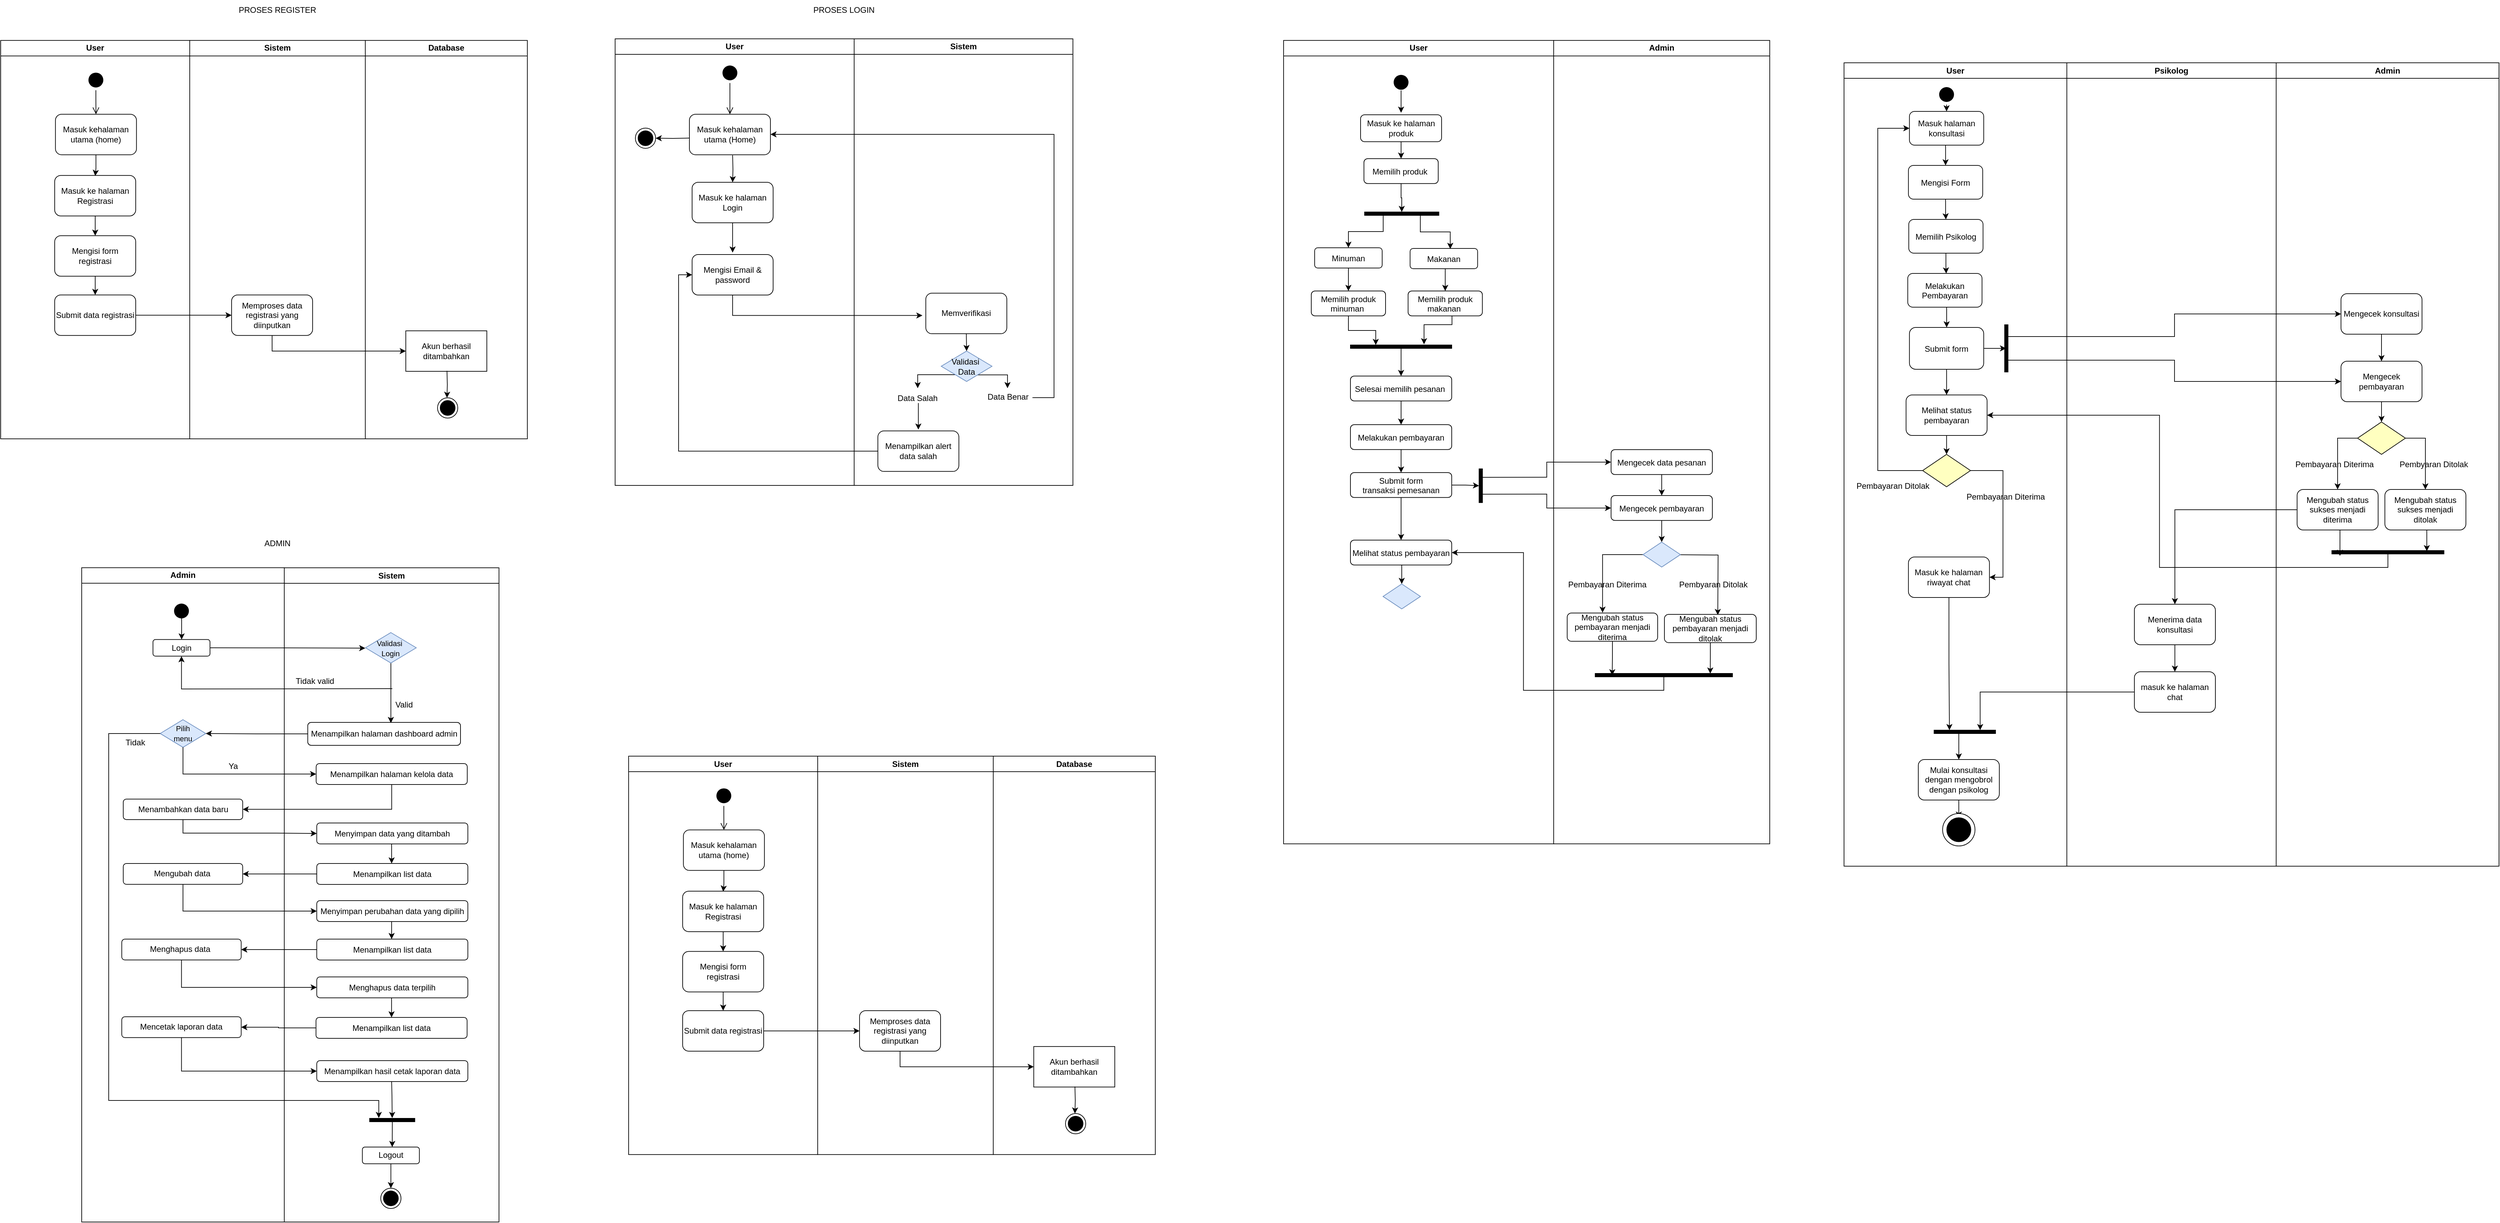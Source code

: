 <mxfile version="21.6.9" type="github">
  <diagram name="Page-1" id="e7e014a7-5840-1c2e-5031-d8a46d1fe8dd">
    <mxGraphModel dx="1592" dy="1056" grid="1" gridSize="10" guides="1" tooltips="1" connect="1" arrows="1" fold="1" page="1" pageScale="1" pageWidth="1169" pageHeight="826" background="none" math="0" shadow="0">
      <root>
        <mxCell id="0" />
        <mxCell id="1" parent="0" />
        <mxCell id="n_CjR4kDcSBruVza5yp5-41" style="edgeStyle=orthogonalEdgeStyle;rounded=0;orthogonalLoop=1;jettySize=auto;html=1;" edge="1" parent="1" source="n_CjR4kDcSBruVza5yp5-56">
          <mxGeometry relative="1" as="geometry">
            <mxPoint x="300" y="420.59" as="targetPoint" />
          </mxGeometry>
        </mxCell>
        <mxCell id="n_CjR4kDcSBruVza5yp5-42" value="" style="ellipse;html=1;shape=startState;fillColor=#000000;strokeColor=none;" vertex="1" parent="1">
          <mxGeometry x="286" y="263.59" width="30" height="30" as="geometry" />
        </mxCell>
        <mxCell id="n_CjR4kDcSBruVza5yp5-43" value="" style="edgeStyle=orthogonalEdgeStyle;html=1;verticalAlign=bottom;endArrow=open;endSize=8;strokeColor=#000000;rounded=0;entryX=0.5;entryY=0;entryDx=0;entryDy=0;" edge="1" parent="1" source="n_CjR4kDcSBruVza5yp5-42" target="n_CjR4kDcSBruVza5yp5-56">
          <mxGeometry relative="1" as="geometry">
            <mxPoint x="300" y="353.59" as="targetPoint" />
            <Array as="points">
              <mxPoint x="301" y="306.31" />
              <mxPoint x="301" y="306.31" />
            </Array>
          </mxGeometry>
        </mxCell>
        <mxCell id="n_CjR4kDcSBruVza5yp5-44" style="edgeStyle=orthogonalEdgeStyle;rounded=0;orthogonalLoop=1;jettySize=auto;html=1;entryX=0.5;entryY=0;entryDx=0;entryDy=0;" edge="1" parent="1" source="n_CjR4kDcSBruVza5yp5-45" target="n_CjR4kDcSBruVza5yp5-47">
          <mxGeometry relative="1" as="geometry" />
        </mxCell>
        <mxCell id="n_CjR4kDcSBruVza5yp5-45" value="Masuk ke halaman Registrasi" style="rounded=1;whiteSpace=wrap;html=1;" vertex="1" parent="1">
          <mxGeometry x="240" y="419.9" width="120" height="60" as="geometry" />
        </mxCell>
        <mxCell id="n_CjR4kDcSBruVza5yp5-46" value="" style="edgeStyle=orthogonalEdgeStyle;rounded=0;orthogonalLoop=1;jettySize=auto;html=1;" edge="1" parent="1" source="n_CjR4kDcSBruVza5yp5-47" target="n_CjR4kDcSBruVza5yp5-49">
          <mxGeometry relative="1" as="geometry" />
        </mxCell>
        <mxCell id="n_CjR4kDcSBruVza5yp5-47" value="Mengisi form registrasi" style="rounded=1;whiteSpace=wrap;html=1;" vertex="1" parent="1">
          <mxGeometry x="240" y="509.11" width="120" height="60" as="geometry" />
        </mxCell>
        <mxCell id="n_CjR4kDcSBruVza5yp5-48" style="edgeStyle=orthogonalEdgeStyle;rounded=0;orthogonalLoop=1;jettySize=auto;html=1;exitX=1;exitY=0.5;exitDx=0;exitDy=0;" edge="1" parent="1" source="n_CjR4kDcSBruVza5yp5-49" target="n_CjR4kDcSBruVza5yp5-54">
          <mxGeometry relative="1" as="geometry">
            <mxPoint x="649" y="821.38" as="targetPoint" />
          </mxGeometry>
        </mxCell>
        <mxCell id="n_CjR4kDcSBruVza5yp5-49" value="Submit data registrasi" style="rounded=1;whiteSpace=wrap;html=1;" vertex="1" parent="1">
          <mxGeometry x="240" y="596.9" width="120" height="60" as="geometry" />
        </mxCell>
        <mxCell id="n_CjR4kDcSBruVza5yp5-53" value="Sistem" style="swimlane;whiteSpace=wrap;html=1;startSize=23;" vertex="1" parent="1">
          <mxGeometry x="440" y="219.9" width="260" height="590.1" as="geometry" />
        </mxCell>
        <mxCell id="n_CjR4kDcSBruVza5yp5-54" value="Memproses data registrasi yang diinputkan" style="rounded=1;whiteSpace=wrap;html=1;" vertex="1" parent="n_CjR4kDcSBruVza5yp5-53">
          <mxGeometry x="61.98" y="377.0" width="120" height="60" as="geometry" />
        </mxCell>
        <mxCell id="n_CjR4kDcSBruVza5yp5-55" value="User" style="swimlane;whiteSpace=wrap;html=1;startSize=23;" vertex="1" parent="1">
          <mxGeometry x="160" y="219.9" width="280" height="590.1" as="geometry" />
        </mxCell>
        <mxCell id="n_CjR4kDcSBruVza5yp5-56" value="Masuk kehalaman utama (home)" style="rounded=1;whiteSpace=wrap;html=1;" vertex="1" parent="n_CjR4kDcSBruVza5yp5-55">
          <mxGeometry x="81.12" y="109.31" width="120" height="60" as="geometry" />
        </mxCell>
        <mxCell id="n_CjR4kDcSBruVza5yp5-57" value="PROSES REGISTER" style="text;html=1;strokeColor=none;fillColor=none;align=center;verticalAlign=middle;whiteSpace=wrap;rounded=0;" vertex="1" parent="1">
          <mxGeometry x="430" y="160" width="280" height="30" as="geometry" />
        </mxCell>
        <mxCell id="n_CjR4kDcSBruVza5yp5-58" value="Database" style="swimlane;whiteSpace=wrap;html=1;startSize=23;" vertex="1" parent="1">
          <mxGeometry x="700" y="219.9" width="240" height="590.1" as="geometry" />
        </mxCell>
        <mxCell id="n_CjR4kDcSBruVza5yp5-59" value="Akun berhasil ditambahkan" style="rounded=0;whiteSpace=wrap;html=1;" vertex="1" parent="n_CjR4kDcSBruVza5yp5-58">
          <mxGeometry x="60.0" y="430.1" width="120" height="60" as="geometry" />
        </mxCell>
        <mxCell id="n_CjR4kDcSBruVza5yp5-60" value="" style="ellipse;html=1;shape=endState;fillColor=#000000;strokeColor=#000000;" vertex="1" parent="n_CjR4kDcSBruVza5yp5-58">
          <mxGeometry x="106.98" y="529.38" width="30" height="30" as="geometry" />
        </mxCell>
        <mxCell id="n_CjR4kDcSBruVza5yp5-61" value="" style="edgeStyle=orthogonalEdgeStyle;rounded=0;orthogonalLoop=1;jettySize=auto;html=1;" edge="1" parent="n_CjR4kDcSBruVza5yp5-58">
          <mxGeometry relative="1" as="geometry">
            <mxPoint x="120.98" y="489.38" as="sourcePoint" />
            <mxPoint x="120.98" y="529.38" as="targetPoint" />
          </mxGeometry>
        </mxCell>
        <mxCell id="n_CjR4kDcSBruVza5yp5-62" style="edgeStyle=orthogonalEdgeStyle;rounded=0;orthogonalLoop=1;jettySize=auto;html=1;exitX=0.5;exitY=1;exitDx=0;exitDy=0;entryX=0;entryY=0.5;entryDx=0;entryDy=0;" edge="1" parent="1" source="n_CjR4kDcSBruVza5yp5-54" target="n_CjR4kDcSBruVza5yp5-59">
          <mxGeometry relative="1" as="geometry" />
        </mxCell>
        <mxCell id="n_CjR4kDcSBruVza5yp5-63" style="edgeStyle=orthogonalEdgeStyle;rounded=0;orthogonalLoop=1;jettySize=auto;html=1;exitX=-0.041;exitY=0.588;exitDx=0;exitDy=0;exitPerimeter=0;entryX=1;entryY=0.5;entryDx=0;entryDy=0;" edge="1" parent="1" target="n_CjR4kDcSBruVza5yp5-79">
          <mxGeometry relative="1" as="geometry">
            <mxPoint x="1181.08" y="364.49" as="sourcePoint" />
            <mxPoint x="1136.0" y="364.754" as="targetPoint" />
          </mxGeometry>
        </mxCell>
        <mxCell id="n_CjR4kDcSBruVza5yp5-64" value="Masuk kehalaman utama (Home)" style="rounded=1;whiteSpace=wrap;html=1;" vertex="1" parent="1">
          <mxGeometry x="1180" y="329.21" width="120" height="60" as="geometry" />
        </mxCell>
        <mxCell id="n_CjR4kDcSBruVza5yp5-65" value="" style="ellipse;html=1;shape=startState;fillColor=#000000;strokeColor=none;" vertex="1" parent="1">
          <mxGeometry x="1225" y="253.0" width="30" height="30" as="geometry" />
        </mxCell>
        <mxCell id="n_CjR4kDcSBruVza5yp5-66" value="" style="edgeStyle=orthogonalEdgeStyle;html=1;verticalAlign=bottom;endArrow=open;endSize=8;strokeColor=#000000;rounded=0;entryX=0.5;entryY=0;entryDx=0;entryDy=0;" edge="1" parent="1" source="n_CjR4kDcSBruVza5yp5-65" target="n_CjR4kDcSBruVza5yp5-64">
          <mxGeometry relative="1" as="geometry">
            <mxPoint x="1240" y="343.0" as="targetPoint" />
          </mxGeometry>
        </mxCell>
        <mxCell id="n_CjR4kDcSBruVza5yp5-67" style="edgeStyle=orthogonalEdgeStyle;rounded=0;orthogonalLoop=1;jettySize=auto;html=1;exitX=0.5;exitY=1;exitDx=0;exitDy=0;entryX=0.5;entryY=-0.048;entryDx=0;entryDy=0;entryPerimeter=0;" edge="1" parent="1" source="n_CjR4kDcSBruVza5yp5-68" target="n_CjR4kDcSBruVza5yp5-70">
          <mxGeometry relative="1" as="geometry" />
        </mxCell>
        <mxCell id="n_CjR4kDcSBruVza5yp5-68" value="Masuk ke halaman Login" style="rounded=1;whiteSpace=wrap;html=1;" vertex="1" parent="1">
          <mxGeometry x="1184" y="430.0" width="120" height="60" as="geometry" />
        </mxCell>
        <mxCell id="n_CjR4kDcSBruVza5yp5-69" style="edgeStyle=orthogonalEdgeStyle;rounded=0;orthogonalLoop=1;jettySize=auto;html=1;exitX=0.5;exitY=1;exitDx=0;exitDy=0;" edge="1" parent="1" source="n_CjR4kDcSBruVza5yp5-70">
          <mxGeometry relative="1" as="geometry">
            <Array as="points">
              <mxPoint x="1244" y="627" />
            </Array>
            <mxPoint x="1525.12" y="627.31" as="targetPoint" />
          </mxGeometry>
        </mxCell>
        <mxCell id="n_CjR4kDcSBruVza5yp5-70" value="Mengisi Email &amp;amp; password" style="rounded=1;whiteSpace=wrap;html=1;" vertex="1" parent="1">
          <mxGeometry x="1184" y="537" width="120" height="60" as="geometry" />
        </mxCell>
        <mxCell id="n_CjR4kDcSBruVza5yp5-71" style="edgeStyle=orthogonalEdgeStyle;rounded=0;orthogonalLoop=1;jettySize=auto;html=1;entryX=0.5;entryY=0;entryDx=0;entryDy=0;" edge="1" parent="1" target="n_CjR4kDcSBruVza5yp5-68">
          <mxGeometry relative="1" as="geometry">
            <mxPoint x="1244" y="390.0" as="sourcePoint" />
          </mxGeometry>
        </mxCell>
        <mxCell id="n_CjR4kDcSBruVza5yp5-72" style="edgeStyle=orthogonalEdgeStyle;rounded=0;orthogonalLoop=1;jettySize=auto;html=1;exitX=0;exitY=1;exitDx=0;exitDy=0;entryX=0.5;entryY=0;entryDx=0;entryDy=0;" edge="1" parent="1">
          <mxGeometry relative="1" as="geometry">
            <Array as="points">
              <mxPoint x="1518.12" y="715" />
            </Array>
            <mxPoint x="1573.12" y="715" as="sourcePoint" />
            <mxPoint x="1518.12" y="735" as="targetPoint" />
          </mxGeometry>
        </mxCell>
        <mxCell id="n_CjR4kDcSBruVza5yp5-73" style="edgeStyle=orthogonalEdgeStyle;rounded=0;orthogonalLoop=1;jettySize=auto;html=1;entryX=0.5;entryY=0;entryDx=0;entryDy=0;" edge="1" parent="1">
          <mxGeometry relative="1" as="geometry">
            <mxPoint x="1600.12" y="715.31" as="sourcePoint" />
            <mxPoint x="1651.12" y="735" as="targetPoint" />
            <Array as="points">
              <mxPoint x="1651.12" y="715" />
            </Array>
          </mxGeometry>
        </mxCell>
        <mxCell id="n_CjR4kDcSBruVza5yp5-74" value="Validasi&amp;nbsp;&lt;br&gt;Data" style="rhombus;whiteSpace=wrap;html=1;fillColor=#dae8fc;strokeColor=#6c8ebf;" vertex="1" parent="1">
          <mxGeometry x="1553" y="680" width="75.12" height="45" as="geometry" />
        </mxCell>
        <mxCell id="n_CjR4kDcSBruVza5yp5-75" value="" style="edgeStyle=orthogonalEdgeStyle;rounded=0;orthogonalLoop=1;jettySize=auto;html=1;" edge="1" parent="1">
          <mxGeometry relative="1" as="geometry">
            <mxPoint x="1519.077" y="757" as="sourcePoint" />
            <mxPoint x="1519.077" y="796.31" as="targetPoint" />
          </mxGeometry>
        </mxCell>
        <mxCell id="n_CjR4kDcSBruVza5yp5-76" value="Data Salah" style="text;html=1;strokeColor=none;fillColor=none;align=center;verticalAlign=middle;whiteSpace=wrap;rounded=0;" vertex="1" parent="1">
          <mxGeometry x="1478.12" y="735" width="80" height="30" as="geometry" />
        </mxCell>
        <mxCell id="n_CjR4kDcSBruVza5yp5-77" style="edgeStyle=orthogonalEdgeStyle;rounded=0;orthogonalLoop=1;jettySize=auto;html=1;exitX=0.5;exitY=1;exitDx=0;exitDy=0;entryX=0.5;entryY=0;entryDx=0;entryDy=0;" edge="1" parent="1" source="n_CjR4kDcSBruVza5yp5-78" target="n_CjR4kDcSBruVza5yp5-74">
          <mxGeometry relative="1" as="geometry" />
        </mxCell>
        <mxCell id="n_CjR4kDcSBruVza5yp5-78" value="Memverifikasi" style="whiteSpace=wrap;html=1;rounded=1;" vertex="1" parent="1">
          <mxGeometry x="1530.12" y="594.31" width="120" height="60" as="geometry" />
        </mxCell>
        <mxCell id="n_CjR4kDcSBruVza5yp5-79" value="" style="ellipse;html=1;shape=endState;fillColor=#000000;strokeColor=#000000;" vertex="1" parent="1">
          <mxGeometry x="1100" y="349.69" width="30" height="30" as="geometry" />
        </mxCell>
        <mxCell id="n_CjR4kDcSBruVza5yp5-80" value="PROSES LOGIN" style="text;html=1;strokeColor=none;fillColor=none;align=center;verticalAlign=middle;whiteSpace=wrap;rounded=0;" vertex="1" parent="1">
          <mxGeometry x="1269" y="160.0" width="280" height="30" as="geometry" />
        </mxCell>
        <mxCell id="n_CjR4kDcSBruVza5yp5-81" style="edgeStyle=orthogonalEdgeStyle;rounded=0;orthogonalLoop=1;jettySize=auto;html=1;" edge="1" parent="1" target="n_CjR4kDcSBruVza5yp5-64">
          <mxGeometry relative="1" as="geometry">
            <Array as="points">
              <mxPoint x="1720" y="749.04" />
              <mxPoint x="1720" y="359.04" />
            </Array>
            <mxPoint x="1688.12" y="749.04" as="sourcePoint" />
            <mxPoint x="1310" y="359.04" as="targetPoint" />
          </mxGeometry>
        </mxCell>
        <mxCell id="n_CjR4kDcSBruVza5yp5-82" style="edgeStyle=orthogonalEdgeStyle;rounded=0;orthogonalLoop=1;jettySize=auto;html=1;entryX=0;entryY=0.5;entryDx=0;entryDy=0;" edge="1" parent="1" source="n_CjR4kDcSBruVza5yp5-83" target="n_CjR4kDcSBruVza5yp5-70">
          <mxGeometry relative="1" as="geometry" />
        </mxCell>
        <mxCell id="n_CjR4kDcSBruVza5yp5-83" value="Menampilkan alert data salah" style="rounded=1;whiteSpace=wrap;html=1;" vertex="1" parent="1">
          <mxGeometry x="1459.12" y="798.31" width="120" height="60" as="geometry" />
        </mxCell>
        <mxCell id="n_CjR4kDcSBruVza5yp5-84" value="User" style="swimlane;whiteSpace=wrap;html=1;" vertex="1" parent="1">
          <mxGeometry x="1070" y="217.49" width="354" height="661.55" as="geometry" />
        </mxCell>
        <mxCell id="n_CjR4kDcSBruVza5yp5-85" value="Sistem" style="swimlane;whiteSpace=wrap;html=1;startSize=23;" vertex="1" parent="1">
          <mxGeometry x="1424" y="217.49" width="324" height="661.55" as="geometry" />
        </mxCell>
        <mxCell id="n_CjR4kDcSBruVza5yp5-86" value="Data Benar" style="text;html=1;strokeColor=none;fillColor=none;align=center;verticalAlign=middle;whiteSpace=wrap;rounded=0;" vertex="1" parent="n_CjR4kDcSBruVza5yp5-85">
          <mxGeometry x="188.12" y="515.1" width="80" height="30" as="geometry" />
        </mxCell>
        <mxCell id="n_CjR4kDcSBruVza5yp5-97" value="Sistem" style="swimlane;whiteSpace=wrap;html=1;startSize=23;" vertex="1" parent="1">
          <mxGeometry x="580" y="1001" width="318" height="969" as="geometry" />
        </mxCell>
        <mxCell id="n_CjR4kDcSBruVza5yp5-130" style="edgeStyle=orthogonalEdgeStyle;rounded=0;orthogonalLoop=1;jettySize=auto;html=1;exitX=0.5;exitY=1;exitDx=0;exitDy=0;entryX=0.5;entryY=0;entryDx=0;entryDy=0;" edge="1" parent="n_CjR4kDcSBruVza5yp5-97" source="n_CjR4kDcSBruVza5yp5-109">
          <mxGeometry relative="1" as="geometry">
            <mxPoint x="157.89" y="230.0" as="targetPoint" />
          </mxGeometry>
        </mxCell>
        <mxCell id="n_CjR4kDcSBruVza5yp5-109" value="&lt;font style=&quot;font-size: 11px;&quot;&gt;Validasi&amp;nbsp;&lt;br&gt;Login&lt;/font&gt;" style="rhombus;whiteSpace=wrap;html=1;fillColor=#dae8fc;strokeColor=#6c8ebf;" vertex="1" parent="n_CjR4kDcSBruVza5yp5-97">
          <mxGeometry x="120.33" y="96.0" width="75.12" height="45" as="geometry" />
        </mxCell>
        <mxCell id="n_CjR4kDcSBruVza5yp5-111" value="Menampilkan halaman dashboard admin" style="rounded=1;whiteSpace=wrap;html=1;" vertex="1" parent="n_CjR4kDcSBruVza5yp5-97">
          <mxGeometry x="34.78" y="229" width="226.22" height="34" as="geometry" />
        </mxCell>
        <mxCell id="n_CjR4kDcSBruVza5yp5-123" value="Tidak valid" style="text;html=1;align=center;verticalAlign=middle;resizable=0;points=[];autosize=1;strokeColor=none;fillColor=none;" vertex="1" parent="n_CjR4kDcSBruVza5yp5-97">
          <mxGeometry x="5" y="153" width="80" height="30" as="geometry" />
        </mxCell>
        <mxCell id="n_CjR4kDcSBruVza5yp5-125" value="Menampilkan halaman kelola data" style="rounded=1;whiteSpace=wrap;html=1;" vertex="1" parent="n_CjR4kDcSBruVza5yp5-97">
          <mxGeometry x="47.22" y="290" width="223.78" height="31" as="geometry" />
        </mxCell>
        <mxCell id="n_CjR4kDcSBruVza5yp5-133" style="edgeStyle=orthogonalEdgeStyle;rounded=0;orthogonalLoop=1;jettySize=auto;html=1;exitX=0.5;exitY=1;exitDx=0;exitDy=0;entryX=0.5;entryY=0;entryDx=0;entryDy=0;" edge="1" parent="n_CjR4kDcSBruVza5yp5-97">
          <mxGeometry relative="1" as="geometry">
            <mxPoint x="159.0" y="408" as="sourcePoint" />
            <mxPoint x="159.0" y="438" as="targetPoint" />
          </mxGeometry>
        </mxCell>
        <mxCell id="n_CjR4kDcSBruVza5yp5-129" value="Menyimpan data yang ditambah" style="rounded=1;whiteSpace=wrap;html=1;" vertex="1" parent="n_CjR4kDcSBruVza5yp5-97">
          <mxGeometry x="48.11" y="378" width="223.78" height="31" as="geometry" />
        </mxCell>
        <mxCell id="n_CjR4kDcSBruVza5yp5-132" value="Menampilkan list data" style="rounded=1;whiteSpace=wrap;html=1;" vertex="1" parent="n_CjR4kDcSBruVza5yp5-97">
          <mxGeometry x="48.11" y="438" width="223.78" height="31" as="geometry" />
        </mxCell>
        <mxCell id="n_CjR4kDcSBruVza5yp5-140" style="edgeStyle=orthogonalEdgeStyle;rounded=0;orthogonalLoop=1;jettySize=auto;html=1;exitX=0.5;exitY=1;exitDx=0;exitDy=0;entryX=0.5;entryY=0;entryDx=0;entryDy=0;" edge="1" parent="n_CjR4kDcSBruVza5yp5-97">
          <mxGeometry relative="1" as="geometry">
            <mxPoint x="159.0" y="523" as="sourcePoint" />
            <mxPoint x="159.0" y="550" as="targetPoint" />
          </mxGeometry>
        </mxCell>
        <mxCell id="n_CjR4kDcSBruVza5yp5-135" value="Menyimpan perubahan data yang dipilih" style="rounded=1;whiteSpace=wrap;html=1;" vertex="1" parent="n_CjR4kDcSBruVza5yp5-97">
          <mxGeometry x="48.11" y="493" width="223.78" height="31" as="geometry" />
        </mxCell>
        <mxCell id="n_CjR4kDcSBruVza5yp5-137" value="Menampilkan list data" style="rounded=1;whiteSpace=wrap;html=1;" vertex="1" parent="n_CjR4kDcSBruVza5yp5-97">
          <mxGeometry x="48.11" y="550" width="223.78" height="31" as="geometry" />
        </mxCell>
        <mxCell id="n_CjR4kDcSBruVza5yp5-144" style="edgeStyle=orthogonalEdgeStyle;rounded=0;orthogonalLoop=1;jettySize=auto;html=1;exitX=0.5;exitY=1;exitDx=0;exitDy=0;entryX=0.5;entryY=0;entryDx=0;entryDy=0;" edge="1" parent="n_CjR4kDcSBruVza5yp5-97" source="n_CjR4kDcSBruVza5yp5-141" target="n_CjR4kDcSBruVza5yp5-143">
          <mxGeometry relative="1" as="geometry" />
        </mxCell>
        <mxCell id="n_CjR4kDcSBruVza5yp5-141" value="Menghapus data terpilih" style="rounded=1;whiteSpace=wrap;html=1;" vertex="1" parent="n_CjR4kDcSBruVza5yp5-97">
          <mxGeometry x="48.11" y="606" width="223.78" height="31" as="geometry" />
        </mxCell>
        <mxCell id="n_CjR4kDcSBruVza5yp5-143" value="Menampilkan list data" style="rounded=1;whiteSpace=wrap;html=1;" vertex="1" parent="n_CjR4kDcSBruVza5yp5-97">
          <mxGeometry x="47" y="666" width="223.78" height="31" as="geometry" />
        </mxCell>
        <mxCell id="n_CjR4kDcSBruVza5yp5-151" style="edgeStyle=orthogonalEdgeStyle;rounded=0;orthogonalLoop=1;jettySize=auto;html=1;exitX=0.5;exitY=1;exitDx=0;exitDy=0;" edge="1" parent="n_CjR4kDcSBruVza5yp5-97" target="n_CjR4kDcSBruVza5yp5-150">
          <mxGeometry relative="1" as="geometry">
            <mxPoint x="159.0" y="761" as="sourcePoint" />
            <mxPoint x="158.9" y="798" as="targetPoint" />
          </mxGeometry>
        </mxCell>
        <mxCell id="n_CjR4kDcSBruVza5yp5-146" value="Menampilkan hasil cetak laporan data" style="rounded=1;whiteSpace=wrap;html=1;" vertex="1" parent="n_CjR4kDcSBruVza5yp5-97">
          <mxGeometry x="48.11" y="730" width="223.78" height="31" as="geometry" />
        </mxCell>
        <mxCell id="n_CjR4kDcSBruVza5yp5-150" value="" style="line;strokeWidth=6;html=1;perimeter=backbonePerimeter;points=[];outlineConnect=0;" vertex="1" parent="n_CjR4kDcSBruVza5yp5-97">
          <mxGeometry x="125.94" y="798" width="67.89" height="40" as="geometry" />
        </mxCell>
        <mxCell id="n_CjR4kDcSBruVza5yp5-166" style="edgeStyle=orthogonalEdgeStyle;rounded=0;orthogonalLoop=1;jettySize=auto;html=1;exitX=0.5;exitY=1;exitDx=0;exitDy=0;entryX=0.5;entryY=0;entryDx=0;entryDy=0;" edge="1" parent="n_CjR4kDcSBruVza5yp5-97" source="n_CjR4kDcSBruVza5yp5-152" target="n_CjR4kDcSBruVza5yp5-154">
          <mxGeometry relative="1" as="geometry" />
        </mxCell>
        <mxCell id="n_CjR4kDcSBruVza5yp5-152" value="Logout" style="rounded=1;whiteSpace=wrap;html=1;" vertex="1" parent="n_CjR4kDcSBruVza5yp5-97">
          <mxGeometry x="115.67" y="858" width="84.44" height="24.69" as="geometry" />
        </mxCell>
        <mxCell id="n_CjR4kDcSBruVza5yp5-154" value="" style="ellipse;html=1;shape=endState;fillColor=#000000;strokeColor=#000000;" vertex="1" parent="n_CjR4kDcSBruVza5yp5-97">
          <mxGeometry x="142.89" y="919" width="30" height="30" as="geometry" />
        </mxCell>
        <mxCell id="n_CjR4kDcSBruVza5yp5-99" value="Admin" style="swimlane;whiteSpace=wrap;html=1;startSize=23;" vertex="1" parent="1">
          <mxGeometry x="280" y="1000.9" width="300" height="969.1" as="geometry" />
        </mxCell>
        <mxCell id="n_CjR4kDcSBruVza5yp5-118" style="edgeStyle=orthogonalEdgeStyle;rounded=0;orthogonalLoop=1;jettySize=auto;html=1;exitX=1;exitY=0.5;exitDx=0;exitDy=0;" edge="1" parent="n_CjR4kDcSBruVza5yp5-99" source="n_CjR4kDcSBruVza5yp5-100">
          <mxGeometry relative="1" as="geometry">
            <mxPoint x="420" y="119.1" as="targetPoint" />
          </mxGeometry>
        </mxCell>
        <mxCell id="n_CjR4kDcSBruVza5yp5-100" value="Login" style="rounded=1;whiteSpace=wrap;html=1;" vertex="1" parent="n_CjR4kDcSBruVza5yp5-99">
          <mxGeometry x="105.56" y="106.31" width="84.44" height="24.69" as="geometry" />
        </mxCell>
        <mxCell id="n_CjR4kDcSBruVza5yp5-113" value="&lt;span style=&quot;font-size: 11px;&quot;&gt;Pilih &lt;br&gt;menu&lt;/span&gt;" style="rhombus;whiteSpace=wrap;html=1;fillColor=#dae8fc;strokeColor=#6c8ebf;" vertex="1" parent="n_CjR4kDcSBruVza5yp5-99">
          <mxGeometry x="116.22" y="225.1" width="67.56" height="40.9" as="geometry" />
        </mxCell>
        <mxCell id="n_CjR4kDcSBruVza5yp5-114" value="Menambahkan data baru" style="rounded=1;whiteSpace=wrap;html=1;" vertex="1" parent="n_CjR4kDcSBruVza5yp5-99">
          <mxGeometry x="61.55" y="342.68" width="176.89" height="30.42" as="geometry" />
        </mxCell>
        <mxCell id="n_CjR4kDcSBruVza5yp5-115" value="Mengubah data&amp;nbsp;" style="rounded=1;whiteSpace=wrap;html=1;" vertex="1" parent="n_CjR4kDcSBruVza5yp5-99">
          <mxGeometry x="61.55" y="438.1" width="176.89" height="30.9" as="geometry" />
        </mxCell>
        <mxCell id="n_CjR4kDcSBruVza5yp5-116" value="Menghapus data&amp;nbsp;" style="rounded=1;whiteSpace=wrap;html=1;" vertex="1" parent="n_CjR4kDcSBruVza5yp5-99">
          <mxGeometry x="59.33" y="550.1" width="176.89" height="30.9" as="geometry" />
        </mxCell>
        <mxCell id="n_CjR4kDcSBruVza5yp5-117" value="Mencetak laporan data" style="rounded=1;whiteSpace=wrap;html=1;" vertex="1" parent="n_CjR4kDcSBruVza5yp5-99">
          <mxGeometry x="59.33" y="665.1" width="176.89" height="30.9" as="geometry" />
        </mxCell>
        <mxCell id="n_CjR4kDcSBruVza5yp5-127" value="Ya" style="text;html=1;align=center;verticalAlign=middle;resizable=0;points=[];autosize=1;strokeColor=none;fillColor=none;" vertex="1" parent="n_CjR4kDcSBruVza5yp5-99">
          <mxGeometry x="203.89" y="279.1" width="40" height="30" as="geometry" />
        </mxCell>
        <mxCell id="n_CjR4kDcSBruVza5yp5-158" value="Tidak" style="text;html=1;align=center;verticalAlign=middle;resizable=0;points=[];autosize=1;strokeColor=none;fillColor=none;" vertex="1" parent="n_CjR4kDcSBruVza5yp5-99">
          <mxGeometry x="54.33" y="244.1" width="50" height="30" as="geometry" />
        </mxCell>
        <mxCell id="n_CjR4kDcSBruVza5yp5-159" value="" style="edgeStyle=orthogonalEdgeStyle;rounded=0;orthogonalLoop=1;jettySize=auto;html=1;exitX=0.437;exitY=0.815;exitDx=0;exitDy=0;exitPerimeter=0;" edge="1" parent="n_CjR4kDcSBruVza5yp5-99" source="n_CjR4kDcSBruVza5yp5-89" target="n_CjR4kDcSBruVza5yp5-100">
          <mxGeometry relative="1" as="geometry">
            <Array as="points">
              <mxPoint x="148" y="74" />
            </Array>
          </mxGeometry>
        </mxCell>
        <mxCell id="n_CjR4kDcSBruVza5yp5-89" value="" style="ellipse;html=1;shape=startState;fillColor=#000000;strokeColor=none;" vertex="1" parent="n_CjR4kDcSBruVza5yp5-99">
          <mxGeometry x="132.78" y="49.1" width="30" height="30" as="geometry" />
        </mxCell>
        <mxCell id="n_CjR4kDcSBruVza5yp5-101" value="ADMIN" style="text;html=1;strokeColor=none;fillColor=none;align=center;verticalAlign=middle;whiteSpace=wrap;rounded=0;" vertex="1" parent="1">
          <mxGeometry x="430" y="950" width="280" height="30" as="geometry" />
        </mxCell>
        <mxCell id="n_CjR4kDcSBruVza5yp5-120" style="edgeStyle=orthogonalEdgeStyle;rounded=0;orthogonalLoop=1;jettySize=auto;html=1;entryX=0.5;entryY=1;entryDx=0;entryDy=0;" edge="1" parent="1" target="n_CjR4kDcSBruVza5yp5-100">
          <mxGeometry relative="1" as="geometry">
            <mxPoint x="740" y="1180" as="sourcePoint" />
            <mxPoint x="430" y="1150.9" as="targetPoint" />
          </mxGeometry>
        </mxCell>
        <mxCell id="n_CjR4kDcSBruVza5yp5-122" value="Valid" style="text;html=1;align=center;verticalAlign=middle;resizable=0;points=[];autosize=1;strokeColor=none;fillColor=none;" vertex="1" parent="1">
          <mxGeometry x="732" y="1189" width="50" height="30" as="geometry" />
        </mxCell>
        <mxCell id="n_CjR4kDcSBruVza5yp5-124" style="edgeStyle=orthogonalEdgeStyle;rounded=0;orthogonalLoop=1;jettySize=auto;html=1;exitX=0;exitY=0.5;exitDx=0;exitDy=0;entryX=1;entryY=0.5;entryDx=0;entryDy=0;" edge="1" parent="1" source="n_CjR4kDcSBruVza5yp5-111" target="n_CjR4kDcSBruVza5yp5-113">
          <mxGeometry relative="1" as="geometry" />
        </mxCell>
        <mxCell id="n_CjR4kDcSBruVza5yp5-126" style="edgeStyle=orthogonalEdgeStyle;rounded=0;orthogonalLoop=1;jettySize=auto;html=1;exitX=0.5;exitY=1;exitDx=0;exitDy=0;entryX=0;entryY=0.5;entryDx=0;entryDy=0;" edge="1" parent="1" source="n_CjR4kDcSBruVza5yp5-113" target="n_CjR4kDcSBruVza5yp5-125">
          <mxGeometry relative="1" as="geometry" />
        </mxCell>
        <mxCell id="n_CjR4kDcSBruVza5yp5-128" style="edgeStyle=orthogonalEdgeStyle;rounded=0;orthogonalLoop=1;jettySize=auto;html=1;exitX=0.5;exitY=1;exitDx=0;exitDy=0;entryX=1;entryY=0.5;entryDx=0;entryDy=0;" edge="1" parent="1" source="n_CjR4kDcSBruVza5yp5-125" target="n_CjR4kDcSBruVza5yp5-114">
          <mxGeometry relative="1" as="geometry" />
        </mxCell>
        <mxCell id="n_CjR4kDcSBruVza5yp5-136" style="edgeStyle=orthogonalEdgeStyle;rounded=0;orthogonalLoop=1;jettySize=auto;html=1;exitX=0.5;exitY=1;exitDx=0;exitDy=0;entryX=0;entryY=0.5;entryDx=0;entryDy=0;" edge="1" parent="1" source="n_CjR4kDcSBruVza5yp5-115" target="n_CjR4kDcSBruVza5yp5-135">
          <mxGeometry relative="1" as="geometry" />
        </mxCell>
        <mxCell id="n_CjR4kDcSBruVza5yp5-138" style="edgeStyle=orthogonalEdgeStyle;rounded=0;orthogonalLoop=1;jettySize=auto;html=1;exitX=0;exitY=0.5;exitDx=0;exitDy=0;entryX=1;entryY=0.5;entryDx=0;entryDy=0;" edge="1" parent="1" source="n_CjR4kDcSBruVza5yp5-137" target="n_CjR4kDcSBruVza5yp5-116">
          <mxGeometry relative="1" as="geometry" />
        </mxCell>
        <mxCell id="n_CjR4kDcSBruVza5yp5-139" style="edgeStyle=orthogonalEdgeStyle;rounded=0;orthogonalLoop=1;jettySize=auto;html=1;exitX=0.5;exitY=1;exitDx=0;exitDy=0;entryX=0;entryY=0.5;entryDx=0;entryDy=0;" edge="1" parent="1" source="n_CjR4kDcSBruVza5yp5-114" target="n_CjR4kDcSBruVza5yp5-129">
          <mxGeometry relative="1" as="geometry">
            <Array as="points">
              <mxPoint x="430" y="1394" />
              <mxPoint x="568" y="1394" />
            </Array>
          </mxGeometry>
        </mxCell>
        <mxCell id="n_CjR4kDcSBruVza5yp5-142" style="edgeStyle=orthogonalEdgeStyle;rounded=0;orthogonalLoop=1;jettySize=auto;html=1;exitX=0.5;exitY=1;exitDx=0;exitDy=0;entryX=0;entryY=0.5;entryDx=0;entryDy=0;" edge="1" parent="1" source="n_CjR4kDcSBruVza5yp5-116" target="n_CjR4kDcSBruVza5yp5-141">
          <mxGeometry relative="1" as="geometry" />
        </mxCell>
        <mxCell id="n_CjR4kDcSBruVza5yp5-145" style="edgeStyle=orthogonalEdgeStyle;rounded=0;orthogonalLoop=1;jettySize=auto;html=1;exitX=0;exitY=0.5;exitDx=0;exitDy=0;entryX=1;entryY=0.5;entryDx=0;entryDy=0;" edge="1" parent="1" source="n_CjR4kDcSBruVza5yp5-143" target="n_CjR4kDcSBruVza5yp5-117">
          <mxGeometry relative="1" as="geometry" />
        </mxCell>
        <mxCell id="n_CjR4kDcSBruVza5yp5-153" style="edgeStyle=orthogonalEdgeStyle;rounded=0;orthogonalLoop=1;jettySize=auto;html=1;exitX=0.5;exitY=1;exitDx=0;exitDy=0;" edge="1" parent="1">
          <mxGeometry relative="1" as="geometry">
            <mxPoint x="740.0" y="1822" as="sourcePoint" />
            <mxPoint x="739.9" y="1859" as="targetPoint" />
          </mxGeometry>
        </mxCell>
        <mxCell id="n_CjR4kDcSBruVza5yp5-156" style="edgeStyle=orthogonalEdgeStyle;rounded=0;orthogonalLoop=1;jettySize=auto;html=1;exitX=0;exitY=0.5;exitDx=0;exitDy=0;" edge="1" parent="1" source="n_CjR4kDcSBruVza5yp5-113" target="n_CjR4kDcSBruVza5yp5-150">
          <mxGeometry relative="1" as="geometry">
            <mxPoint x="391.22" y="1251.45" as="sourcePoint" />
            <mxPoint x="708" y="1805" as="targetPoint" />
            <Array as="points">
              <mxPoint x="320" y="1246" />
              <mxPoint x="320" y="1790" />
              <mxPoint x="720" y="1790" />
            </Array>
          </mxGeometry>
        </mxCell>
        <mxCell id="n_CjR4kDcSBruVza5yp5-160" style="edgeStyle=orthogonalEdgeStyle;rounded=0;orthogonalLoop=1;jettySize=auto;html=1;exitX=0;exitY=0.5;exitDx=0;exitDy=0;entryX=1;entryY=0.5;entryDx=0;entryDy=0;" edge="1" parent="1" source="n_CjR4kDcSBruVza5yp5-132" target="n_CjR4kDcSBruVza5yp5-115">
          <mxGeometry relative="1" as="geometry" />
        </mxCell>
        <mxCell id="n_CjR4kDcSBruVza5yp5-164" style="edgeStyle=orthogonalEdgeStyle;rounded=0;orthogonalLoop=1;jettySize=auto;html=1;exitX=0.5;exitY=1;exitDx=0;exitDy=0;entryX=0;entryY=0.5;entryDx=0;entryDy=0;" edge="1" parent="1" source="n_CjR4kDcSBruVza5yp5-117" target="n_CjR4kDcSBruVza5yp5-146">
          <mxGeometry relative="1" as="geometry" />
        </mxCell>
        <mxCell id="n_CjR4kDcSBruVza5yp5-167" value="User" style="swimlane;whiteSpace=wrap" vertex="1" parent="1">
          <mxGeometry x="2060" y="219.9" width="400" height="1190" as="geometry" />
        </mxCell>
        <mxCell id="n_CjR4kDcSBruVza5yp5-261" style="edgeStyle=orthogonalEdgeStyle;rounded=0;orthogonalLoop=1;jettySize=auto;html=1;exitX=0.5;exitY=1;exitDx=0;exitDy=0;" edge="1" parent="n_CjR4kDcSBruVza5yp5-167">
          <mxGeometry relative="1" as="geometry">
            <mxPoint x="174" y="74" as="sourcePoint" />
            <mxPoint x="174" y="107.1" as="targetPoint" />
          </mxGeometry>
        </mxCell>
        <mxCell id="n_CjR4kDcSBruVza5yp5-169" value="" style="ellipse;shape=startState;fillColor=#000000;strokeColor=none;" vertex="1" parent="n_CjR4kDcSBruVza5yp5-167">
          <mxGeometry x="159" y="47" width="30" height="30" as="geometry" />
        </mxCell>
        <mxCell id="n_CjR4kDcSBruVza5yp5-244" value="" style="edgeStyle=orthogonalEdgeStyle;rounded=0;orthogonalLoop=1;jettySize=auto;html=1;" edge="1" parent="n_CjR4kDcSBruVza5yp5-167" source="n_CjR4kDcSBruVza5yp5-171" target="n_CjR4kDcSBruVza5yp5-173">
          <mxGeometry relative="1" as="geometry" />
        </mxCell>
        <mxCell id="n_CjR4kDcSBruVza5yp5-171" value="Masuk ke halaman produk" style="verticalAlign=middle;horizontal=1;whiteSpace=wrap;rounded=1;" vertex="1" parent="n_CjR4kDcSBruVza5yp5-167">
          <mxGeometry x="114" y="110.1" width="120" height="39.9" as="geometry" />
        </mxCell>
        <mxCell id="n_CjR4kDcSBruVza5yp5-245" value="" style="edgeStyle=orthogonalEdgeStyle;rounded=0;orthogonalLoop=1;jettySize=auto;html=1;entryX=1;entryY=0.5;entryDx=0;entryDy=0;" edge="1" parent="n_CjR4kDcSBruVza5yp5-167" source="n_CjR4kDcSBruVza5yp5-173" target="n_CjR4kDcSBruVza5yp5-243">
          <mxGeometry relative="1" as="geometry" />
        </mxCell>
        <mxCell id="n_CjR4kDcSBruVza5yp5-173" value="Memilih produk " style="rounded=1;" vertex="1" parent="n_CjR4kDcSBruVza5yp5-167">
          <mxGeometry x="119" y="175.1" width="110" height="36.9" as="geometry" />
        </mxCell>
        <mxCell id="n_CjR4kDcSBruVza5yp5-258" style="edgeStyle=orthogonalEdgeStyle;rounded=0;orthogonalLoop=1;jettySize=auto;html=1;exitX=0;exitY=0.75;exitDx=0;exitDy=0;entryX=0.595;entryY=0.024;entryDx=0;entryDy=0;entryPerimeter=0;" edge="1" parent="n_CjR4kDcSBruVza5yp5-167" source="n_CjR4kDcSBruVza5yp5-243" target="n_CjR4kDcSBruVza5yp5-247">
          <mxGeometry relative="1" as="geometry" />
        </mxCell>
        <mxCell id="n_CjR4kDcSBruVza5yp5-259" style="edgeStyle=orthogonalEdgeStyle;rounded=0;orthogonalLoop=1;jettySize=auto;html=1;exitX=0;exitY=0.25;exitDx=0;exitDy=0;entryX=0.5;entryY=0;entryDx=0;entryDy=0;" edge="1" parent="n_CjR4kDcSBruVza5yp5-167" source="n_CjR4kDcSBruVza5yp5-243" target="n_CjR4kDcSBruVza5yp5-246">
          <mxGeometry relative="1" as="geometry">
            <mxPoint x="100" y="290.1" as="targetPoint" />
          </mxGeometry>
        </mxCell>
        <mxCell id="n_CjR4kDcSBruVza5yp5-243" value="" style="whiteSpace=wrap;strokeColor=#000000;fillColor=#000000;direction=north;rotation=0;" vertex="1" parent="n_CjR4kDcSBruVza5yp5-167">
          <mxGeometry x="120" y="254.1" width="110" height="5" as="geometry" />
        </mxCell>
        <mxCell id="n_CjR4kDcSBruVza5yp5-254" style="edgeStyle=orthogonalEdgeStyle;rounded=0;orthogonalLoop=1;jettySize=auto;html=1;exitX=0.5;exitY=1;exitDx=0;exitDy=0;entryX=0.5;entryY=0;entryDx=0;entryDy=0;" edge="1" parent="n_CjR4kDcSBruVza5yp5-167" source="n_CjR4kDcSBruVza5yp5-246" target="n_CjR4kDcSBruVza5yp5-251">
          <mxGeometry relative="1" as="geometry" />
        </mxCell>
        <mxCell id="n_CjR4kDcSBruVza5yp5-246" value="Minuman" style="rounded=1;" vertex="1" parent="n_CjR4kDcSBruVza5yp5-167">
          <mxGeometry x="46" y="307.1" width="100" height="30" as="geometry" />
        </mxCell>
        <mxCell id="n_CjR4kDcSBruVza5yp5-253" style="edgeStyle=orthogonalEdgeStyle;rounded=0;orthogonalLoop=1;jettySize=auto;html=1;exitX=0.5;exitY=1;exitDx=0;exitDy=0;entryX=0.5;entryY=0;entryDx=0;entryDy=0;" edge="1" parent="n_CjR4kDcSBruVza5yp5-167" source="n_CjR4kDcSBruVza5yp5-247" target="n_CjR4kDcSBruVza5yp5-252">
          <mxGeometry relative="1" as="geometry" />
        </mxCell>
        <mxCell id="n_CjR4kDcSBruVza5yp5-247" value="Makanan" style="rounded=1;" vertex="1" parent="n_CjR4kDcSBruVza5yp5-167">
          <mxGeometry x="187.34" y="308.1" width="100" height="30" as="geometry" />
        </mxCell>
        <mxCell id="n_CjR4kDcSBruVza5yp5-256" style="edgeStyle=orthogonalEdgeStyle;rounded=0;orthogonalLoop=1;jettySize=auto;html=1;exitX=0.5;exitY=1;exitDx=0;exitDy=0;entryX=1;entryY=0.25;entryDx=0;entryDy=0;" edge="1" parent="n_CjR4kDcSBruVza5yp5-167" source="n_CjR4kDcSBruVza5yp5-251" target="n_CjR4kDcSBruVza5yp5-255">
          <mxGeometry relative="1" as="geometry" />
        </mxCell>
        <mxCell id="n_CjR4kDcSBruVza5yp5-251" value="Memilih produk&#xa;minuman " style="rounded=1;" vertex="1" parent="n_CjR4kDcSBruVza5yp5-167">
          <mxGeometry x="41" y="371.1" width="110" height="36.9" as="geometry" />
        </mxCell>
        <mxCell id="n_CjR4kDcSBruVza5yp5-257" style="edgeStyle=orthogonalEdgeStyle;rounded=0;orthogonalLoop=1;jettySize=auto;html=1;exitX=0.5;exitY=1;exitDx=0;exitDy=0;" edge="1" parent="n_CjR4kDcSBruVza5yp5-167">
          <mxGeometry relative="1" as="geometry">
            <mxPoint x="249.38" y="401" as="sourcePoint" />
            <mxPoint x="208" y="450.1" as="targetPoint" />
            <Array as="points">
              <mxPoint x="249" y="421" />
              <mxPoint x="208" y="421" />
            </Array>
          </mxGeometry>
        </mxCell>
        <mxCell id="n_CjR4kDcSBruVza5yp5-252" value="Memilih produk&#xa;makanan " style="rounded=1;" vertex="1" parent="n_CjR4kDcSBruVza5yp5-167">
          <mxGeometry x="184.38" y="371.1" width="110" height="36.9" as="geometry" />
        </mxCell>
        <mxCell id="n_CjR4kDcSBruVza5yp5-263" style="edgeStyle=orthogonalEdgeStyle;rounded=0;orthogonalLoop=1;jettySize=auto;html=1;exitX=0;exitY=0.5;exitDx=0;exitDy=0;entryX=0.5;entryY=0;entryDx=0;entryDy=0;" edge="1" parent="n_CjR4kDcSBruVza5yp5-167" source="n_CjR4kDcSBruVza5yp5-255" target="n_CjR4kDcSBruVza5yp5-262">
          <mxGeometry relative="1" as="geometry">
            <mxPoint x="174" y="491.1" as="targetPoint" />
          </mxGeometry>
        </mxCell>
        <mxCell id="n_CjR4kDcSBruVza5yp5-255" value="" style="whiteSpace=wrap;strokeColor=#000000;fillColor=#000000;direction=north;rotation=0;" vertex="1" parent="n_CjR4kDcSBruVza5yp5-167">
          <mxGeometry x="99" y="451.1" width="150" height="5" as="geometry" />
        </mxCell>
        <mxCell id="n_CjR4kDcSBruVza5yp5-328" style="edgeStyle=orthogonalEdgeStyle;rounded=0;orthogonalLoop=1;jettySize=auto;html=1;exitX=0.5;exitY=1;exitDx=0;exitDy=0;" edge="1" parent="n_CjR4kDcSBruVza5yp5-167" source="n_CjR4kDcSBruVza5yp5-262" target="n_CjR4kDcSBruVza5yp5-327">
          <mxGeometry relative="1" as="geometry" />
        </mxCell>
        <mxCell id="n_CjR4kDcSBruVza5yp5-262" value="Selesai memilih pesanan " style="rounded=1;" vertex="1" parent="n_CjR4kDcSBruVza5yp5-167">
          <mxGeometry x="99" y="497.1" width="150" height="36.9" as="geometry" />
        </mxCell>
        <mxCell id="n_CjR4kDcSBruVza5yp5-330" style="edgeStyle=orthogonalEdgeStyle;rounded=0;orthogonalLoop=1;jettySize=auto;html=1;exitX=1;exitY=0.5;exitDx=0;exitDy=0;entryX=1;entryY=0.5;entryDx=0;entryDy=0;" edge="1" parent="n_CjR4kDcSBruVza5yp5-167" source="n_CjR4kDcSBruVza5yp5-323" target="n_CjR4kDcSBruVza5yp5-325">
          <mxGeometry relative="1" as="geometry" />
        </mxCell>
        <mxCell id="n_CjR4kDcSBruVza5yp5-355" style="edgeStyle=orthogonalEdgeStyle;rounded=0;orthogonalLoop=1;jettySize=auto;html=1;exitX=0.5;exitY=1;exitDx=0;exitDy=0;entryX=0.5;entryY=0;entryDx=0;entryDy=0;" edge="1" parent="n_CjR4kDcSBruVza5yp5-167" source="n_CjR4kDcSBruVza5yp5-323" target="n_CjR4kDcSBruVza5yp5-354">
          <mxGeometry relative="1" as="geometry" />
        </mxCell>
        <mxCell id="n_CjR4kDcSBruVza5yp5-323" value="Submit form &#xa;transaksi pemesanan" style="rounded=1;" vertex="1" parent="n_CjR4kDcSBruVza5yp5-167">
          <mxGeometry x="99" y="640.1" width="150" height="36.9" as="geometry" />
        </mxCell>
        <mxCell id="n_CjR4kDcSBruVza5yp5-329" style="edgeStyle=orthogonalEdgeStyle;rounded=0;orthogonalLoop=1;jettySize=auto;html=1;exitX=0.5;exitY=1;exitDx=0;exitDy=0;entryX=0.5;entryY=0;entryDx=0;entryDy=0;" edge="1" parent="n_CjR4kDcSBruVza5yp5-167" source="n_CjR4kDcSBruVza5yp5-327" target="n_CjR4kDcSBruVza5yp5-323">
          <mxGeometry relative="1" as="geometry" />
        </mxCell>
        <mxCell id="n_CjR4kDcSBruVza5yp5-327" value="Melakukan pembayaran" style="rounded=1;" vertex="1" parent="n_CjR4kDcSBruVza5yp5-167">
          <mxGeometry x="99" y="569.1" width="150" height="36.9" as="geometry" />
        </mxCell>
        <mxCell id="n_CjR4kDcSBruVza5yp5-325" value="" style="whiteSpace=wrap;strokeColor=#000000;fillColor=#000000;direction=north;rotation=-90;" vertex="1" parent="n_CjR4kDcSBruVza5yp5-167">
          <mxGeometry x="267" y="657.05" width="50" height="5" as="geometry" />
        </mxCell>
        <mxCell id="n_CjR4kDcSBruVza5yp5-362" style="edgeStyle=orthogonalEdgeStyle;rounded=0;orthogonalLoop=1;jettySize=auto;html=1;exitX=0.5;exitY=1;exitDx=0;exitDy=0;entryX=0.5;entryY=0;entryDx=0;entryDy=0;" edge="1" parent="n_CjR4kDcSBruVza5yp5-167" source="n_CjR4kDcSBruVza5yp5-354" target="n_CjR4kDcSBruVza5yp5-360">
          <mxGeometry relative="1" as="geometry" />
        </mxCell>
        <mxCell id="n_CjR4kDcSBruVza5yp5-354" value="Melihat status pembayaran" style="rounded=1;" vertex="1" parent="n_CjR4kDcSBruVza5yp5-167">
          <mxGeometry x="99" y="740.1" width="150" height="36.9" as="geometry" />
        </mxCell>
        <mxCell id="n_CjR4kDcSBruVza5yp5-360" value="" style="rhombus;fillColor=#dae8fc;strokeColor=#6c8ebf;" vertex="1" parent="n_CjR4kDcSBruVza5yp5-167">
          <mxGeometry x="147.27" y="805.1" width="55.46" height="36.9" as="geometry" />
        </mxCell>
        <mxCell id="n_CjR4kDcSBruVza5yp5-203" value="Admin" style="swimlane;whiteSpace=wrap" vertex="1" parent="1">
          <mxGeometry x="2460" y="219.9" width="320" height="1190" as="geometry" />
        </mxCell>
        <mxCell id="n_CjR4kDcSBruVza5yp5-335" style="edgeStyle=orthogonalEdgeStyle;rounded=0;orthogonalLoop=1;jettySize=auto;html=1;exitX=0.5;exitY=1;exitDx=0;exitDy=0;entryX=0.5;entryY=0;entryDx=0;entryDy=0;" edge="1" parent="n_CjR4kDcSBruVza5yp5-203" source="n_CjR4kDcSBruVza5yp5-331" target="n_CjR4kDcSBruVza5yp5-332">
          <mxGeometry relative="1" as="geometry" />
        </mxCell>
        <mxCell id="n_CjR4kDcSBruVza5yp5-331" value="Mengecek data pesanan" style="rounded=1;" vertex="1" parent="n_CjR4kDcSBruVza5yp5-203">
          <mxGeometry x="85" y="606.1" width="150" height="36.9" as="geometry" />
        </mxCell>
        <mxCell id="n_CjR4kDcSBruVza5yp5-349" style="edgeStyle=orthogonalEdgeStyle;rounded=0;orthogonalLoop=1;jettySize=auto;html=1;exitX=0.5;exitY=1;exitDx=0;exitDy=0;entryX=0.5;entryY=0;entryDx=0;entryDy=0;" edge="1" parent="n_CjR4kDcSBruVza5yp5-203" source="n_CjR4kDcSBruVza5yp5-332" target="n_CjR4kDcSBruVza5yp5-338">
          <mxGeometry relative="1" as="geometry" />
        </mxCell>
        <mxCell id="n_CjR4kDcSBruVza5yp5-332" value="Mengecek pembayaran" style="rounded=1;" vertex="1" parent="n_CjR4kDcSBruVza5yp5-203">
          <mxGeometry x="85" y="674.1" width="150" height="36.9" as="geometry" />
        </mxCell>
        <mxCell id="n_CjR4kDcSBruVza5yp5-351" style="edgeStyle=orthogonalEdgeStyle;rounded=0;orthogonalLoop=1;jettySize=auto;html=1;exitX=0.897;exitY=0.476;exitDx=0;exitDy=0;entryX=0.559;entryY=0.048;entryDx=0;entryDy=0;entryPerimeter=0;exitPerimeter=0;" edge="1" parent="n_CjR4kDcSBruVza5yp5-203">
          <mxGeometry relative="1" as="geometry">
            <mxPoint x="182.018" y="761.664" as="sourcePoint" />
            <mxPoint x="243.024" y="851.111" as="targetPoint" />
          </mxGeometry>
        </mxCell>
        <mxCell id="n_CjR4kDcSBruVza5yp5-353" style="edgeStyle=orthogonalEdgeStyle;rounded=0;orthogonalLoop=1;jettySize=auto;html=1;exitX=0;exitY=0.5;exitDx=0;exitDy=0;entryX=0.391;entryY=-0.011;entryDx=0;entryDy=0;entryPerimeter=0;" edge="1" parent="n_CjR4kDcSBruVza5yp5-203" source="n_CjR4kDcSBruVza5yp5-338" target="n_CjR4kDcSBruVza5yp5-343">
          <mxGeometry relative="1" as="geometry" />
        </mxCell>
        <mxCell id="n_CjR4kDcSBruVza5yp5-338" value="" style="rhombus;fillColor=#dae8fc;strokeColor=#6c8ebf;" vertex="1" parent="n_CjR4kDcSBruVza5yp5-203">
          <mxGeometry x="132.27" y="743.1" width="55.46" height="36.9" as="geometry" />
        </mxCell>
        <mxCell id="n_CjR4kDcSBruVza5yp5-341" value="" style="whiteSpace=wrap;strokeColor=#000000;fillColor=#000000;direction=east;rotation=-90;" vertex="1" parent="n_CjR4kDcSBruVza5yp5-203">
          <mxGeometry x="160.64" y="838.44" width="5" height="203.32" as="geometry" />
        </mxCell>
        <mxCell id="n_CjR4kDcSBruVza5yp5-357" style="edgeStyle=orthogonalEdgeStyle;rounded=0;orthogonalLoop=1;jettySize=auto;html=1;exitX=0.5;exitY=1;exitDx=0;exitDy=0;entryX=0.442;entryY=0.124;entryDx=0;entryDy=0;entryPerimeter=0;" edge="1" parent="n_CjR4kDcSBruVza5yp5-203" source="n_CjR4kDcSBruVza5yp5-343" target="n_CjR4kDcSBruVza5yp5-341">
          <mxGeometry relative="1" as="geometry" />
        </mxCell>
        <mxCell id="n_CjR4kDcSBruVza5yp5-343" value="Mengubah status pembayaran menjadi diterima" style="whiteSpace=wrap;html=1;rounded=1;" vertex="1" parent="n_CjR4kDcSBruVza5yp5-203">
          <mxGeometry x="20" y="848.1" width="134" height="41.9" as="geometry" />
        </mxCell>
        <mxCell id="n_CjR4kDcSBruVza5yp5-358" style="edgeStyle=orthogonalEdgeStyle;rounded=0;orthogonalLoop=1;jettySize=auto;html=1;exitX=0.5;exitY=1;exitDx=0;exitDy=0;entryX=0.958;entryY=0.838;entryDx=0;entryDy=0;entryPerimeter=0;" edge="1" parent="n_CjR4kDcSBruVza5yp5-203" source="n_CjR4kDcSBruVza5yp5-345" target="n_CjR4kDcSBruVza5yp5-341">
          <mxGeometry relative="1" as="geometry" />
        </mxCell>
        <mxCell id="n_CjR4kDcSBruVza5yp5-345" value="Mengubah status pembayaran menjadi ditolak" style="whiteSpace=wrap;html=1;rounded=1;" vertex="1" parent="n_CjR4kDcSBruVza5yp5-203">
          <mxGeometry x="164" y="850.1" width="136" height="41.9" as="geometry" />
        </mxCell>
        <mxCell id="n_CjR4kDcSBruVza5yp5-347" value="Pembyaran Ditolak" style="text;html=1;align=center;verticalAlign=middle;resizable=0;points=[];autosize=1;strokeColor=none;fillColor=none;" vertex="1" parent="n_CjR4kDcSBruVza5yp5-203">
          <mxGeometry x="171" y="791.1" width="130" height="30" as="geometry" />
        </mxCell>
        <mxCell id="n_CjR4kDcSBruVza5yp5-346" value="Pembayaran Diterima" style="text;html=1;align=center;verticalAlign=middle;resizable=0;points=[];autosize=1;strokeColor=none;fillColor=none;" vertex="1" parent="n_CjR4kDcSBruVza5yp5-203">
          <mxGeometry x="9" y="791.1" width="140" height="30" as="geometry" />
        </mxCell>
        <mxCell id="n_CjR4kDcSBruVza5yp5-223" style="edgeStyle=orthogonalEdgeStyle;rounded=0;orthogonalLoop=1;jettySize=auto;html=1;" edge="1" parent="1" source="n_CjR4kDcSBruVza5yp5-235">
          <mxGeometry relative="1" as="geometry">
            <mxPoint x="1230" y="1480.69" as="targetPoint" />
          </mxGeometry>
        </mxCell>
        <mxCell id="n_CjR4kDcSBruVza5yp5-224" value="" style="ellipse;html=1;shape=startState;fillColor=#000000;strokeColor=none;" vertex="1" parent="1">
          <mxGeometry x="1216" y="1323.69" width="30" height="30" as="geometry" />
        </mxCell>
        <mxCell id="n_CjR4kDcSBruVza5yp5-225" value="" style="edgeStyle=orthogonalEdgeStyle;html=1;verticalAlign=bottom;endArrow=open;endSize=8;strokeColor=#000000;rounded=0;entryX=0.5;entryY=0;entryDx=0;entryDy=0;" edge="1" parent="1" source="n_CjR4kDcSBruVza5yp5-224" target="n_CjR4kDcSBruVza5yp5-235">
          <mxGeometry relative="1" as="geometry">
            <mxPoint x="1230" y="1413.69" as="targetPoint" />
            <Array as="points">
              <mxPoint x="1231" y="1366.41" />
              <mxPoint x="1231" y="1366.41" />
            </Array>
          </mxGeometry>
        </mxCell>
        <mxCell id="n_CjR4kDcSBruVza5yp5-226" style="edgeStyle=orthogonalEdgeStyle;rounded=0;orthogonalLoop=1;jettySize=auto;html=1;entryX=0.5;entryY=0;entryDx=0;entryDy=0;" edge="1" parent="1" source="n_CjR4kDcSBruVza5yp5-227" target="n_CjR4kDcSBruVza5yp5-229">
          <mxGeometry relative="1" as="geometry" />
        </mxCell>
        <mxCell id="n_CjR4kDcSBruVza5yp5-227" value="Masuk ke halaman Registrasi" style="rounded=1;whiteSpace=wrap;html=1;" vertex="1" parent="1">
          <mxGeometry x="1170" y="1480" width="120" height="60" as="geometry" />
        </mxCell>
        <mxCell id="n_CjR4kDcSBruVza5yp5-228" value="" style="edgeStyle=orthogonalEdgeStyle;rounded=0;orthogonalLoop=1;jettySize=auto;html=1;" edge="1" parent="1" source="n_CjR4kDcSBruVza5yp5-229" target="n_CjR4kDcSBruVza5yp5-231">
          <mxGeometry relative="1" as="geometry" />
        </mxCell>
        <mxCell id="n_CjR4kDcSBruVza5yp5-229" value="Mengisi form registrasi" style="rounded=1;whiteSpace=wrap;html=1;" vertex="1" parent="1">
          <mxGeometry x="1170" y="1569.21" width="120" height="60" as="geometry" />
        </mxCell>
        <mxCell id="n_CjR4kDcSBruVza5yp5-230" style="edgeStyle=orthogonalEdgeStyle;rounded=0;orthogonalLoop=1;jettySize=auto;html=1;exitX=1;exitY=0.5;exitDx=0;exitDy=0;" edge="1" parent="1" source="n_CjR4kDcSBruVza5yp5-231" target="n_CjR4kDcSBruVza5yp5-233">
          <mxGeometry relative="1" as="geometry">
            <mxPoint x="1579" y="1881.48" as="targetPoint" />
          </mxGeometry>
        </mxCell>
        <mxCell id="n_CjR4kDcSBruVza5yp5-231" value="Submit data registrasi" style="rounded=1;whiteSpace=wrap;html=1;" vertex="1" parent="1">
          <mxGeometry x="1170" y="1657" width="120" height="60" as="geometry" />
        </mxCell>
        <mxCell id="n_CjR4kDcSBruVza5yp5-232" value="Sistem" style="swimlane;whiteSpace=wrap;html=1;startSize=23;" vertex="1" parent="1">
          <mxGeometry x="1370" y="1280" width="260" height="590.1" as="geometry" />
        </mxCell>
        <mxCell id="n_CjR4kDcSBruVza5yp5-233" value="Memproses data registrasi yang diinputkan" style="rounded=1;whiteSpace=wrap;html=1;" vertex="1" parent="n_CjR4kDcSBruVza5yp5-232">
          <mxGeometry x="61.98" y="377.0" width="120" height="60" as="geometry" />
        </mxCell>
        <mxCell id="n_CjR4kDcSBruVza5yp5-234" value="User" style="swimlane;whiteSpace=wrap;html=1;startSize=23;" vertex="1" parent="1">
          <mxGeometry x="1090" y="1280" width="280" height="590.1" as="geometry" />
        </mxCell>
        <mxCell id="n_CjR4kDcSBruVza5yp5-235" value="Masuk kehalaman utama (home)" style="rounded=1;whiteSpace=wrap;html=1;" vertex="1" parent="n_CjR4kDcSBruVza5yp5-234">
          <mxGeometry x="81.12" y="109.31" width="120" height="60" as="geometry" />
        </mxCell>
        <mxCell id="n_CjR4kDcSBruVza5yp5-236" value="Database" style="swimlane;whiteSpace=wrap;html=1;startSize=23;" vertex="1" parent="1">
          <mxGeometry x="1630" y="1280" width="240" height="590.1" as="geometry" />
        </mxCell>
        <mxCell id="n_CjR4kDcSBruVza5yp5-237" value="Akun berhasil ditambahkan" style="rounded=0;whiteSpace=wrap;html=1;" vertex="1" parent="n_CjR4kDcSBruVza5yp5-236">
          <mxGeometry x="60.0" y="430.1" width="120" height="60" as="geometry" />
        </mxCell>
        <mxCell id="n_CjR4kDcSBruVza5yp5-238" value="" style="ellipse;html=1;shape=endState;fillColor=#000000;strokeColor=#000000;" vertex="1" parent="n_CjR4kDcSBruVza5yp5-236">
          <mxGeometry x="106.98" y="529.38" width="30" height="30" as="geometry" />
        </mxCell>
        <mxCell id="n_CjR4kDcSBruVza5yp5-239" value="" style="edgeStyle=orthogonalEdgeStyle;rounded=0;orthogonalLoop=1;jettySize=auto;html=1;" edge="1" parent="n_CjR4kDcSBruVza5yp5-236">
          <mxGeometry relative="1" as="geometry">
            <mxPoint x="120.98" y="489.38" as="sourcePoint" />
            <mxPoint x="120.98" y="529.38" as="targetPoint" />
          </mxGeometry>
        </mxCell>
        <mxCell id="n_CjR4kDcSBruVza5yp5-240" style="edgeStyle=orthogonalEdgeStyle;rounded=0;orthogonalLoop=1;jettySize=auto;html=1;exitX=0.5;exitY=1;exitDx=0;exitDy=0;entryX=0;entryY=0.5;entryDx=0;entryDy=0;" edge="1" parent="1" source="n_CjR4kDcSBruVza5yp5-233" target="n_CjR4kDcSBruVza5yp5-237">
          <mxGeometry relative="1" as="geometry" />
        </mxCell>
        <mxCell id="n_CjR4kDcSBruVza5yp5-267" value="User" style="swimlane;whiteSpace=wrap" vertex="1" parent="1">
          <mxGeometry x="2890" y="253" width="330" height="1190" as="geometry" />
        </mxCell>
        <mxCell id="n_CjR4kDcSBruVza5yp5-268" style="edgeStyle=orthogonalEdgeStyle;rounded=0;orthogonalLoop=1;jettySize=auto;html=1;exitX=0.5;exitY=1;exitDx=0;exitDy=0;entryX=0.5;entryY=0;entryDx=0;entryDy=0;" edge="1" parent="n_CjR4kDcSBruVza5yp5-267" source="n_CjR4kDcSBruVza5yp5-269" target="n_CjR4kDcSBruVza5yp5-271">
          <mxGeometry relative="1" as="geometry" />
        </mxCell>
        <mxCell id="n_CjR4kDcSBruVza5yp5-269" value="" style="ellipse;shape=startState;fillColor=#000000;strokeColor=none;" vertex="1" parent="n_CjR4kDcSBruVza5yp5-267">
          <mxGeometry x="136.88" y="32" width="30" height="30" as="geometry" />
        </mxCell>
        <mxCell id="n_CjR4kDcSBruVza5yp5-270" style="edgeStyle=orthogonalEdgeStyle;rounded=0;orthogonalLoop=1;jettySize=auto;html=1;exitX=0.5;exitY=1;exitDx=0;exitDy=0;entryX=0.5;entryY=0;entryDx=0;entryDy=0;" edge="1" parent="n_CjR4kDcSBruVza5yp5-267" source="n_CjR4kDcSBruVza5yp5-271" target="n_CjR4kDcSBruVza5yp5-273">
          <mxGeometry relative="1" as="geometry" />
        </mxCell>
        <mxCell id="n_CjR4kDcSBruVza5yp5-271" value="Masuk halaman konsultasi" style="verticalAlign=middle;horizontal=1;whiteSpace=wrap;rounded=1;" vertex="1" parent="n_CjR4kDcSBruVza5yp5-267">
          <mxGeometry x="96.88" y="72" width="110" height="50" as="geometry" />
        </mxCell>
        <mxCell id="n_CjR4kDcSBruVza5yp5-272" style="edgeStyle=orthogonalEdgeStyle;rounded=0;orthogonalLoop=1;jettySize=auto;html=1;" edge="1" parent="n_CjR4kDcSBruVza5yp5-267" source="n_CjR4kDcSBruVza5yp5-273" target="n_CjR4kDcSBruVza5yp5-275">
          <mxGeometry relative="1" as="geometry" />
        </mxCell>
        <mxCell id="n_CjR4kDcSBruVza5yp5-273" value="Mengisi Form" style="rounded=1;" vertex="1" parent="n_CjR4kDcSBruVza5yp5-267">
          <mxGeometry x="95.38" y="152" width="110" height="50" as="geometry" />
        </mxCell>
        <mxCell id="n_CjR4kDcSBruVza5yp5-274" style="edgeStyle=orthogonalEdgeStyle;rounded=0;orthogonalLoop=1;jettySize=auto;html=1;entryX=0.518;entryY=0.003;entryDx=0;entryDy=0;entryPerimeter=0;" edge="1" parent="n_CjR4kDcSBruVza5yp5-267" source="n_CjR4kDcSBruVza5yp5-275" target="n_CjR4kDcSBruVza5yp5-277">
          <mxGeometry relative="1" as="geometry">
            <mxPoint x="151.909" y="312" as="targetPoint" />
          </mxGeometry>
        </mxCell>
        <mxCell id="n_CjR4kDcSBruVza5yp5-275" value="Memilih Psikolog" style="rounded=1;" vertex="1" parent="n_CjR4kDcSBruVza5yp5-267">
          <mxGeometry x="95.88" y="232" width="110" height="50" as="geometry" />
        </mxCell>
        <mxCell id="n_CjR4kDcSBruVza5yp5-276" value="" style="edgeStyle=orthogonalEdgeStyle;rounded=0;orthogonalLoop=1;jettySize=auto;html=1;" edge="1" parent="n_CjR4kDcSBruVza5yp5-267" source="n_CjR4kDcSBruVza5yp5-277" target="n_CjR4kDcSBruVza5yp5-285">
          <mxGeometry relative="1" as="geometry">
            <Array as="points">
              <mxPoint x="152" y="372" />
              <mxPoint x="152" y="372" />
            </Array>
          </mxGeometry>
        </mxCell>
        <mxCell id="n_CjR4kDcSBruVza5yp5-277" value="Melakukan &#xa;Pembayaran" style="rounded=1;" vertex="1" parent="n_CjR4kDcSBruVza5yp5-267">
          <mxGeometry x="94.38" y="312" width="110" height="50" as="geometry" />
        </mxCell>
        <mxCell id="n_CjR4kDcSBruVza5yp5-278" value="Melihat status pembayaran" style="whiteSpace=wrap;html=1;rounded=1;" vertex="1" parent="n_CjR4kDcSBruVza5yp5-267">
          <mxGeometry x="91.88" y="492" width="120" height="60" as="geometry" />
        </mxCell>
        <mxCell id="n_CjR4kDcSBruVza5yp5-279" style="edgeStyle=orthogonalEdgeStyle;rounded=0;orthogonalLoop=1;jettySize=auto;html=1;exitX=0.5;exitY=1;exitDx=0;exitDy=0;entryX=0.5;entryY=0;entryDx=0;entryDy=0;" edge="1" parent="n_CjR4kDcSBruVza5yp5-267" source="n_CjR4kDcSBruVza5yp5-280" target="n_CjR4kDcSBruVza5yp5-297">
          <mxGeometry relative="1" as="geometry" />
        </mxCell>
        <mxCell id="n_CjR4kDcSBruVza5yp5-280" value="Mulai konsultasi dengan mengobrol dengan psikolog" style="whiteSpace=wrap;html=1;rounded=1;" vertex="1" parent="n_CjR4kDcSBruVza5yp5-267">
          <mxGeometry x="110" y="1032" width="120" height="60" as="geometry" />
        </mxCell>
        <mxCell id="n_CjR4kDcSBruVza5yp5-281" style="edgeStyle=orthogonalEdgeStyle;rounded=0;orthogonalLoop=1;jettySize=auto;html=1;exitX=1;exitY=0.5;exitDx=0;exitDy=0;entryX=0.5;entryY=0;entryDx=0;entryDy=0;" edge="1" parent="n_CjR4kDcSBruVza5yp5-267" source="n_CjR4kDcSBruVza5yp5-282" target="n_CjR4kDcSBruVza5yp5-280">
          <mxGeometry relative="1" as="geometry" />
        </mxCell>
        <mxCell id="n_CjR4kDcSBruVza5yp5-282" value="" style="whiteSpace=wrap;strokeColor=#000000;fillColor=#000000;direction=west;rotation=-90;" vertex="1" parent="n_CjR4kDcSBruVza5yp5-267">
          <mxGeometry x="176.38" y="945.5" width="5" height="91" as="geometry" />
        </mxCell>
        <mxCell id="n_CjR4kDcSBruVza5yp5-283" style="edgeStyle=orthogonalEdgeStyle;rounded=0;orthogonalLoop=1;jettySize=auto;html=1;entryX=0.5;entryY=0;entryDx=0;entryDy=0;" edge="1" parent="n_CjR4kDcSBruVza5yp5-267" source="n_CjR4kDcSBruVza5yp5-285" target="n_CjR4kDcSBruVza5yp5-278">
          <mxGeometry relative="1" as="geometry">
            <mxPoint x="149.88" y="514.5" as="targetPoint" />
            <Array as="points" />
          </mxGeometry>
        </mxCell>
        <mxCell id="n_CjR4kDcSBruVza5yp5-284" style="edgeStyle=orthogonalEdgeStyle;rounded=0;orthogonalLoop=1;jettySize=auto;html=1;exitX=1;exitY=0.5;exitDx=0;exitDy=0;" edge="1" parent="n_CjR4kDcSBruVza5yp5-267" source="n_CjR4kDcSBruVza5yp5-285">
          <mxGeometry relative="1" as="geometry">
            <mxPoint x="240" y="423" as="targetPoint" />
          </mxGeometry>
        </mxCell>
        <mxCell id="n_CjR4kDcSBruVza5yp5-285" value="Submit form" style="rounded=1;" vertex="1" parent="n_CjR4kDcSBruVza5yp5-267">
          <mxGeometry x="96.88" y="392" width="110" height="62" as="geometry" />
        </mxCell>
        <mxCell id="n_CjR4kDcSBruVza5yp5-286" value="" style="whiteSpace=wrap;strokeColor=#000000;fillColor=#000000;direction=north;rotation=-90;" vertex="1" parent="n_CjR4kDcSBruVza5yp5-267">
          <mxGeometry x="205.38" y="420.5" width="70" height="5" as="geometry" />
        </mxCell>
        <mxCell id="n_CjR4kDcSBruVza5yp5-287" style="edgeStyle=orthogonalEdgeStyle;rounded=0;orthogonalLoop=1;jettySize=auto;html=1;exitX=0.5;exitY=1;exitDx=0;exitDy=0;entryX=0;entryY=0.75;entryDx=0;entryDy=0;" edge="1" parent="n_CjR4kDcSBruVza5yp5-267" source="n_CjR4kDcSBruVza5yp5-288" target="n_CjR4kDcSBruVza5yp5-282">
          <mxGeometry relative="1" as="geometry">
            <mxPoint x="155" y="982" as="targetPoint" />
          </mxGeometry>
        </mxCell>
        <mxCell id="n_CjR4kDcSBruVza5yp5-288" value="Masuk ke halaman riwayat chat" style="whiteSpace=wrap;html=1;rounded=1;" vertex="1" parent="n_CjR4kDcSBruVza5yp5-267">
          <mxGeometry x="95.38" y="732" width="120" height="60" as="geometry" />
        </mxCell>
        <mxCell id="n_CjR4kDcSBruVza5yp5-289" style="edgeStyle=orthogonalEdgeStyle;rounded=0;orthogonalLoop=1;jettySize=auto;html=1;exitX=1;exitY=0.5;exitDx=0;exitDy=0;entryX=1;entryY=0.5;entryDx=0;entryDy=0;" edge="1" parent="n_CjR4kDcSBruVza5yp5-267" source="n_CjR4kDcSBruVza5yp5-294" target="n_CjR4kDcSBruVza5yp5-288">
          <mxGeometry relative="1" as="geometry">
            <mxPoint x="239.375" y="682" as="targetPoint" />
          </mxGeometry>
        </mxCell>
        <mxCell id="n_CjR4kDcSBruVza5yp5-290" value="Pembayaran Diterima" style="text;html=1;align=center;verticalAlign=middle;resizable=0;points=[];autosize=1;strokeColor=none;fillColor=none;" vertex="1" parent="n_CjR4kDcSBruVza5yp5-267">
          <mxGeometry x="169.38" y="628" width="140" height="30" as="geometry" />
        </mxCell>
        <mxCell id="n_CjR4kDcSBruVza5yp5-291" value="Pembayaran Ditolak" style="text;html=1;align=center;verticalAlign=middle;resizable=0;points=[];autosize=1;strokeColor=none;fillColor=none;" vertex="1" parent="n_CjR4kDcSBruVza5yp5-267">
          <mxGeometry x="6.88" y="612" width="130" height="30" as="geometry" />
        </mxCell>
        <mxCell id="n_CjR4kDcSBruVza5yp5-292" value="" style="edgeStyle=orthogonalEdgeStyle;rounded=0;orthogonalLoop=1;jettySize=auto;html=1;exitX=0.5;exitY=1;exitDx=0;exitDy=0;entryX=0.5;entryY=0;entryDx=0;entryDy=0;" edge="1" parent="n_CjR4kDcSBruVza5yp5-267" source="n_CjR4kDcSBruVza5yp5-278" target="n_CjR4kDcSBruVza5yp5-294">
          <mxGeometry relative="1" as="geometry">
            <mxPoint x="6652" y="2010" as="sourcePoint" />
            <mxPoint x="6660" y="2310" as="targetPoint" />
          </mxGeometry>
        </mxCell>
        <mxCell id="n_CjR4kDcSBruVza5yp5-293" style="edgeStyle=orthogonalEdgeStyle;rounded=0;orthogonalLoop=1;jettySize=auto;html=1;exitX=0;exitY=0.5;exitDx=0;exitDy=0;entryX=0;entryY=0.5;entryDx=0;entryDy=0;" edge="1" parent="n_CjR4kDcSBruVza5yp5-267" source="n_CjR4kDcSBruVza5yp5-294" target="n_CjR4kDcSBruVza5yp5-271">
          <mxGeometry relative="1" as="geometry">
            <Array as="points">
              <mxPoint x="50" y="604" />
              <mxPoint x="50" y="97" />
            </Array>
          </mxGeometry>
        </mxCell>
        <mxCell id="n_CjR4kDcSBruVza5yp5-294" value="" style="rhombus;fillColor=#FFFFC0;strokeColor=#000000;" vertex="1" parent="n_CjR4kDcSBruVza5yp5-267">
          <mxGeometry x="116.43" y="580" width="70.91" height="48" as="geometry" />
        </mxCell>
        <mxCell id="n_CjR4kDcSBruVza5yp5-295" value="" style="group" connectable="0" vertex="1" parent="n_CjR4kDcSBruVza5yp5-267">
          <mxGeometry x="146" y="1112" width="48" height="48" as="geometry" />
        </mxCell>
        <mxCell id="n_CjR4kDcSBruVza5yp5-296" value="" style="ellipse;whiteSpace=wrap;html=1;" vertex="1" parent="n_CjR4kDcSBruVza5yp5-295">
          <mxGeometry width="48" height="48" as="geometry" />
        </mxCell>
        <mxCell id="n_CjR4kDcSBruVza5yp5-297" value="" style="ellipse;whiteSpace=wrap;html=1;fillColor=#000000;" vertex="1" parent="n_CjR4kDcSBruVza5yp5-295">
          <mxGeometry x="6.207" y="6.207" width="35.586" height="35.586" as="geometry" />
        </mxCell>
        <mxCell id="n_CjR4kDcSBruVza5yp5-298" style="edgeStyle=orthogonalEdgeStyle;rounded=0;orthogonalLoop=1;jettySize=auto;html=1;exitX=1;exitY=0.5;exitDx=0;exitDy=0;entryX=1;entryY=0;entryDx=0;entryDy=0;" edge="1" parent="n_CjR4kDcSBruVza5yp5-295" source="n_CjR4kDcSBruVza5yp5-297" target="n_CjR4kDcSBruVza5yp5-297">
          <mxGeometry relative="1" as="geometry" />
        </mxCell>
        <mxCell id="n_CjR4kDcSBruVza5yp5-299" value="Psikolog" style="swimlane;whiteSpace=wrap;startSize=23;" vertex="1" parent="1">
          <mxGeometry x="3220" y="253" width="310" height="1190" as="geometry" />
        </mxCell>
        <mxCell id="n_CjR4kDcSBruVza5yp5-300" style="edgeStyle=orthogonalEdgeStyle;rounded=0;orthogonalLoop=1;jettySize=auto;html=1;exitX=0.5;exitY=1;exitDx=0;exitDy=0;entryX=0.5;entryY=0;entryDx=0;entryDy=0;" edge="1" parent="n_CjR4kDcSBruVza5yp5-299" source="n_CjR4kDcSBruVza5yp5-301" target="n_CjR4kDcSBruVza5yp5-302">
          <mxGeometry relative="1" as="geometry" />
        </mxCell>
        <mxCell id="n_CjR4kDcSBruVza5yp5-301" value="Menerima data konsultasi" style="whiteSpace=wrap;html=1;rounded=1;" vertex="1" parent="n_CjR4kDcSBruVza5yp5-299">
          <mxGeometry x="100" y="802" width="120" height="60" as="geometry" />
        </mxCell>
        <mxCell id="n_CjR4kDcSBruVza5yp5-302" value="masuk ke halaman chat" style="whiteSpace=wrap;html=1;rounded=1;" vertex="1" parent="n_CjR4kDcSBruVza5yp5-299">
          <mxGeometry x="100" y="902" width="120" height="60" as="geometry" />
        </mxCell>
        <mxCell id="n_CjR4kDcSBruVza5yp5-303" value="Admin" style="swimlane;whiteSpace=wrap" vertex="1" parent="1">
          <mxGeometry x="3530" y="253.0" width="330" height="1190" as="geometry" />
        </mxCell>
        <mxCell id="n_CjR4kDcSBruVza5yp5-304" style="edgeStyle=orthogonalEdgeStyle;rounded=0;orthogonalLoop=1;jettySize=auto;html=1;exitX=0.5;exitY=1;exitDx=0;exitDy=0;entryX=0.5;entryY=0;entryDx=0;entryDy=0;" edge="1" parent="n_CjR4kDcSBruVza5yp5-303" source="n_CjR4kDcSBruVza5yp5-305" target="n_CjR4kDcSBruVza5yp5-308">
          <mxGeometry relative="1" as="geometry" />
        </mxCell>
        <mxCell id="n_CjR4kDcSBruVza5yp5-305" value="Mengecek pembayaran" style="whiteSpace=wrap;html=1;rounded=1;" vertex="1" parent="n_CjR4kDcSBruVza5yp5-303">
          <mxGeometry x="96.01" y="442" width="120" height="60" as="geometry" />
        </mxCell>
        <mxCell id="n_CjR4kDcSBruVza5yp5-306" style="edgeStyle=orthogonalEdgeStyle;rounded=0;orthogonalLoop=1;jettySize=auto;html=1;exitX=0;exitY=0.5;exitDx=0;exitDy=0;" edge="1" parent="n_CjR4kDcSBruVza5yp5-303" source="n_CjR4kDcSBruVza5yp5-308" target="n_CjR4kDcSBruVza5yp5-310">
          <mxGeometry relative="1" as="geometry" />
        </mxCell>
        <mxCell id="n_CjR4kDcSBruVza5yp5-307" style="edgeStyle=orthogonalEdgeStyle;rounded=0;orthogonalLoop=1;jettySize=auto;html=1;exitX=1;exitY=0.5;exitDx=0;exitDy=0;" edge="1" parent="n_CjR4kDcSBruVza5yp5-303" source="n_CjR4kDcSBruVza5yp5-308" target="n_CjR4kDcSBruVza5yp5-312">
          <mxGeometry relative="1" as="geometry" />
        </mxCell>
        <mxCell id="n_CjR4kDcSBruVza5yp5-308" value="" style="rhombus;fillColor=#ffffc0;strokeColor=#000000;" vertex="1" parent="n_CjR4kDcSBruVza5yp5-303">
          <mxGeometry x="120.56" y="532" width="70.91" height="48" as="geometry" />
        </mxCell>
        <mxCell id="n_CjR4kDcSBruVza5yp5-309" style="edgeStyle=orthogonalEdgeStyle;rounded=0;orthogonalLoop=1;jettySize=auto;html=1;exitX=0.5;exitY=1;exitDx=0;exitDy=0;entryX=-0.578;entryY=0.072;entryDx=0;entryDy=0;entryPerimeter=0;" edge="1" parent="n_CjR4kDcSBruVza5yp5-303" source="n_CjR4kDcSBruVza5yp5-310" target="n_CjR4kDcSBruVza5yp5-317">
          <mxGeometry relative="1" as="geometry" />
        </mxCell>
        <mxCell id="n_CjR4kDcSBruVza5yp5-310" value="Mengubah status sukses menjadi diterima" style="whiteSpace=wrap;html=1;rounded=1;" vertex="1" parent="n_CjR4kDcSBruVza5yp5-303">
          <mxGeometry x="31.01" y="632" width="120" height="60" as="geometry" />
        </mxCell>
        <mxCell id="n_CjR4kDcSBruVza5yp5-311" style="edgeStyle=orthogonalEdgeStyle;rounded=0;orthogonalLoop=1;jettySize=auto;html=1;exitX=0.5;exitY=1;exitDx=0;exitDy=0;entryX=0.813;entryY=0.847;entryDx=0;entryDy=0;entryPerimeter=0;" edge="1" parent="n_CjR4kDcSBruVza5yp5-303" source="n_CjR4kDcSBruVza5yp5-312" target="n_CjR4kDcSBruVza5yp5-317">
          <mxGeometry relative="1" as="geometry" />
        </mxCell>
        <mxCell id="n_CjR4kDcSBruVza5yp5-312" value="Mengubah status sukses menjadi ditolak" style="whiteSpace=wrap;html=1;rounded=1;" vertex="1" parent="n_CjR4kDcSBruVza5yp5-303">
          <mxGeometry x="161.01" y="632" width="120" height="60" as="geometry" />
        </mxCell>
        <mxCell id="n_CjR4kDcSBruVza5yp5-313" value="Pembayaran Diterima" style="text;html=1;align=center;verticalAlign=middle;resizable=0;points=[];autosize=1;strokeColor=none;fillColor=none;" vertex="1" parent="n_CjR4kDcSBruVza5yp5-303">
          <mxGeometry x="16.01" y="580" width="140" height="30" as="geometry" />
        </mxCell>
        <mxCell id="n_CjR4kDcSBruVza5yp5-314" value="Pembyaran Ditolak" style="text;html=1;align=center;verticalAlign=middle;resizable=0;points=[];autosize=1;strokeColor=none;fillColor=none;" vertex="1" parent="n_CjR4kDcSBruVza5yp5-303">
          <mxGeometry x="168.01" y="580" width="130" height="30" as="geometry" />
        </mxCell>
        <mxCell id="n_CjR4kDcSBruVza5yp5-315" style="edgeStyle=orthogonalEdgeStyle;rounded=0;orthogonalLoop=1;jettySize=auto;html=1;entryX=0.5;entryY=0;entryDx=0;entryDy=0;" edge="1" parent="n_CjR4kDcSBruVza5yp5-303" source="n_CjR4kDcSBruVza5yp5-316" target="n_CjR4kDcSBruVza5yp5-305">
          <mxGeometry relative="1" as="geometry" />
        </mxCell>
        <mxCell id="n_CjR4kDcSBruVza5yp5-316" value="Mengecek konsultasi" style="whiteSpace=wrap;html=1;rounded=1;" vertex="1" parent="n_CjR4kDcSBruVza5yp5-303">
          <mxGeometry x="96.01" y="342" width="120" height="60" as="geometry" />
        </mxCell>
        <mxCell id="n_CjR4kDcSBruVza5yp5-317" value="" style="whiteSpace=wrap;strokeColor=#000000;fillColor=#000000;direction=east;rotation=-90;" vertex="1" parent="n_CjR4kDcSBruVza5yp5-303">
          <mxGeometry x="163.01" y="642" width="5" height="166" as="geometry" />
        </mxCell>
        <mxCell id="n_CjR4kDcSBruVza5yp5-318" style="edgeStyle=orthogonalEdgeStyle;rounded=0;orthogonalLoop=1;jettySize=auto;html=1;exitX=0;exitY=0.75;exitDx=0;exitDy=0;entryX=0;entryY=0.5;entryDx=0;entryDy=0;" edge="1" parent="1" source="n_CjR4kDcSBruVza5yp5-286" target="n_CjR4kDcSBruVza5yp5-316">
          <mxGeometry relative="1" as="geometry">
            <mxPoint x="3620" y="665" as="targetPoint" />
          </mxGeometry>
        </mxCell>
        <mxCell id="n_CjR4kDcSBruVza5yp5-319" style="edgeStyle=orthogonalEdgeStyle;rounded=0;orthogonalLoop=1;jettySize=auto;html=1;exitX=0;exitY=0.25;exitDx=0;exitDy=0;entryX=0;entryY=0.5;entryDx=0;entryDy=0;" edge="1" parent="1" source="n_CjR4kDcSBruVza5yp5-286" target="n_CjR4kDcSBruVza5yp5-305">
          <mxGeometry relative="1" as="geometry" />
        </mxCell>
        <mxCell id="n_CjR4kDcSBruVza5yp5-320" style="edgeStyle=orthogonalEdgeStyle;rounded=0;orthogonalLoop=1;jettySize=auto;html=1;entryX=0.5;entryY=0;entryDx=0;entryDy=0;" edge="1" parent="1" source="n_CjR4kDcSBruVza5yp5-310" target="n_CjR4kDcSBruVza5yp5-301">
          <mxGeometry relative="1" as="geometry" />
        </mxCell>
        <mxCell id="n_CjR4kDcSBruVza5yp5-321" style="edgeStyle=orthogonalEdgeStyle;rounded=0;orthogonalLoop=1;jettySize=auto;html=1;exitX=0;exitY=0.5;exitDx=0;exitDy=0;entryX=1;entryY=0.5;entryDx=0;entryDy=0;" edge="1" parent="1" source="n_CjR4kDcSBruVza5yp5-317" target="n_CjR4kDcSBruVza5yp5-278">
          <mxGeometry relative="1" as="geometry" />
        </mxCell>
        <mxCell id="n_CjR4kDcSBruVza5yp5-322" style="edgeStyle=orthogonalEdgeStyle;rounded=0;orthogonalLoop=1;jettySize=auto;html=1;exitX=0;exitY=0.5;exitDx=0;exitDy=0;entryX=0;entryY=0.25;entryDx=0;entryDy=0;" edge="1" parent="1" source="n_CjR4kDcSBruVza5yp5-302" target="n_CjR4kDcSBruVza5yp5-282">
          <mxGeometry relative="1" as="geometry">
            <mxPoint x="3080" y="1245" as="targetPoint" />
          </mxGeometry>
        </mxCell>
        <mxCell id="n_CjR4kDcSBruVza5yp5-333" style="edgeStyle=orthogonalEdgeStyle;rounded=0;orthogonalLoop=1;jettySize=auto;html=1;exitX=0;exitY=0.75;exitDx=0;exitDy=0;entryX=0;entryY=0.5;entryDx=0;entryDy=0;" edge="1" parent="1" source="n_CjR4kDcSBruVza5yp5-325" target="n_CjR4kDcSBruVza5yp5-331">
          <mxGeometry relative="1" as="geometry" />
        </mxCell>
        <mxCell id="n_CjR4kDcSBruVza5yp5-334" style="edgeStyle=orthogonalEdgeStyle;rounded=0;orthogonalLoop=1;jettySize=auto;html=1;exitX=0;exitY=0.25;exitDx=0;exitDy=0;entryX=0;entryY=0.5;entryDx=0;entryDy=0;" edge="1" parent="1" source="n_CjR4kDcSBruVza5yp5-325" target="n_CjR4kDcSBruVza5yp5-332">
          <mxGeometry relative="1" as="geometry" />
        </mxCell>
        <mxCell id="n_CjR4kDcSBruVza5yp5-359" style="edgeStyle=orthogonalEdgeStyle;rounded=0;orthogonalLoop=1;jettySize=auto;html=1;exitX=0;exitY=0.5;exitDx=0;exitDy=0;entryX=1;entryY=0.5;entryDx=0;entryDy=0;" edge="1" parent="1" source="n_CjR4kDcSBruVza5yp5-341" target="n_CjR4kDcSBruVza5yp5-354">
          <mxGeometry relative="1" as="geometry" />
        </mxCell>
      </root>
    </mxGraphModel>
  </diagram>
</mxfile>
